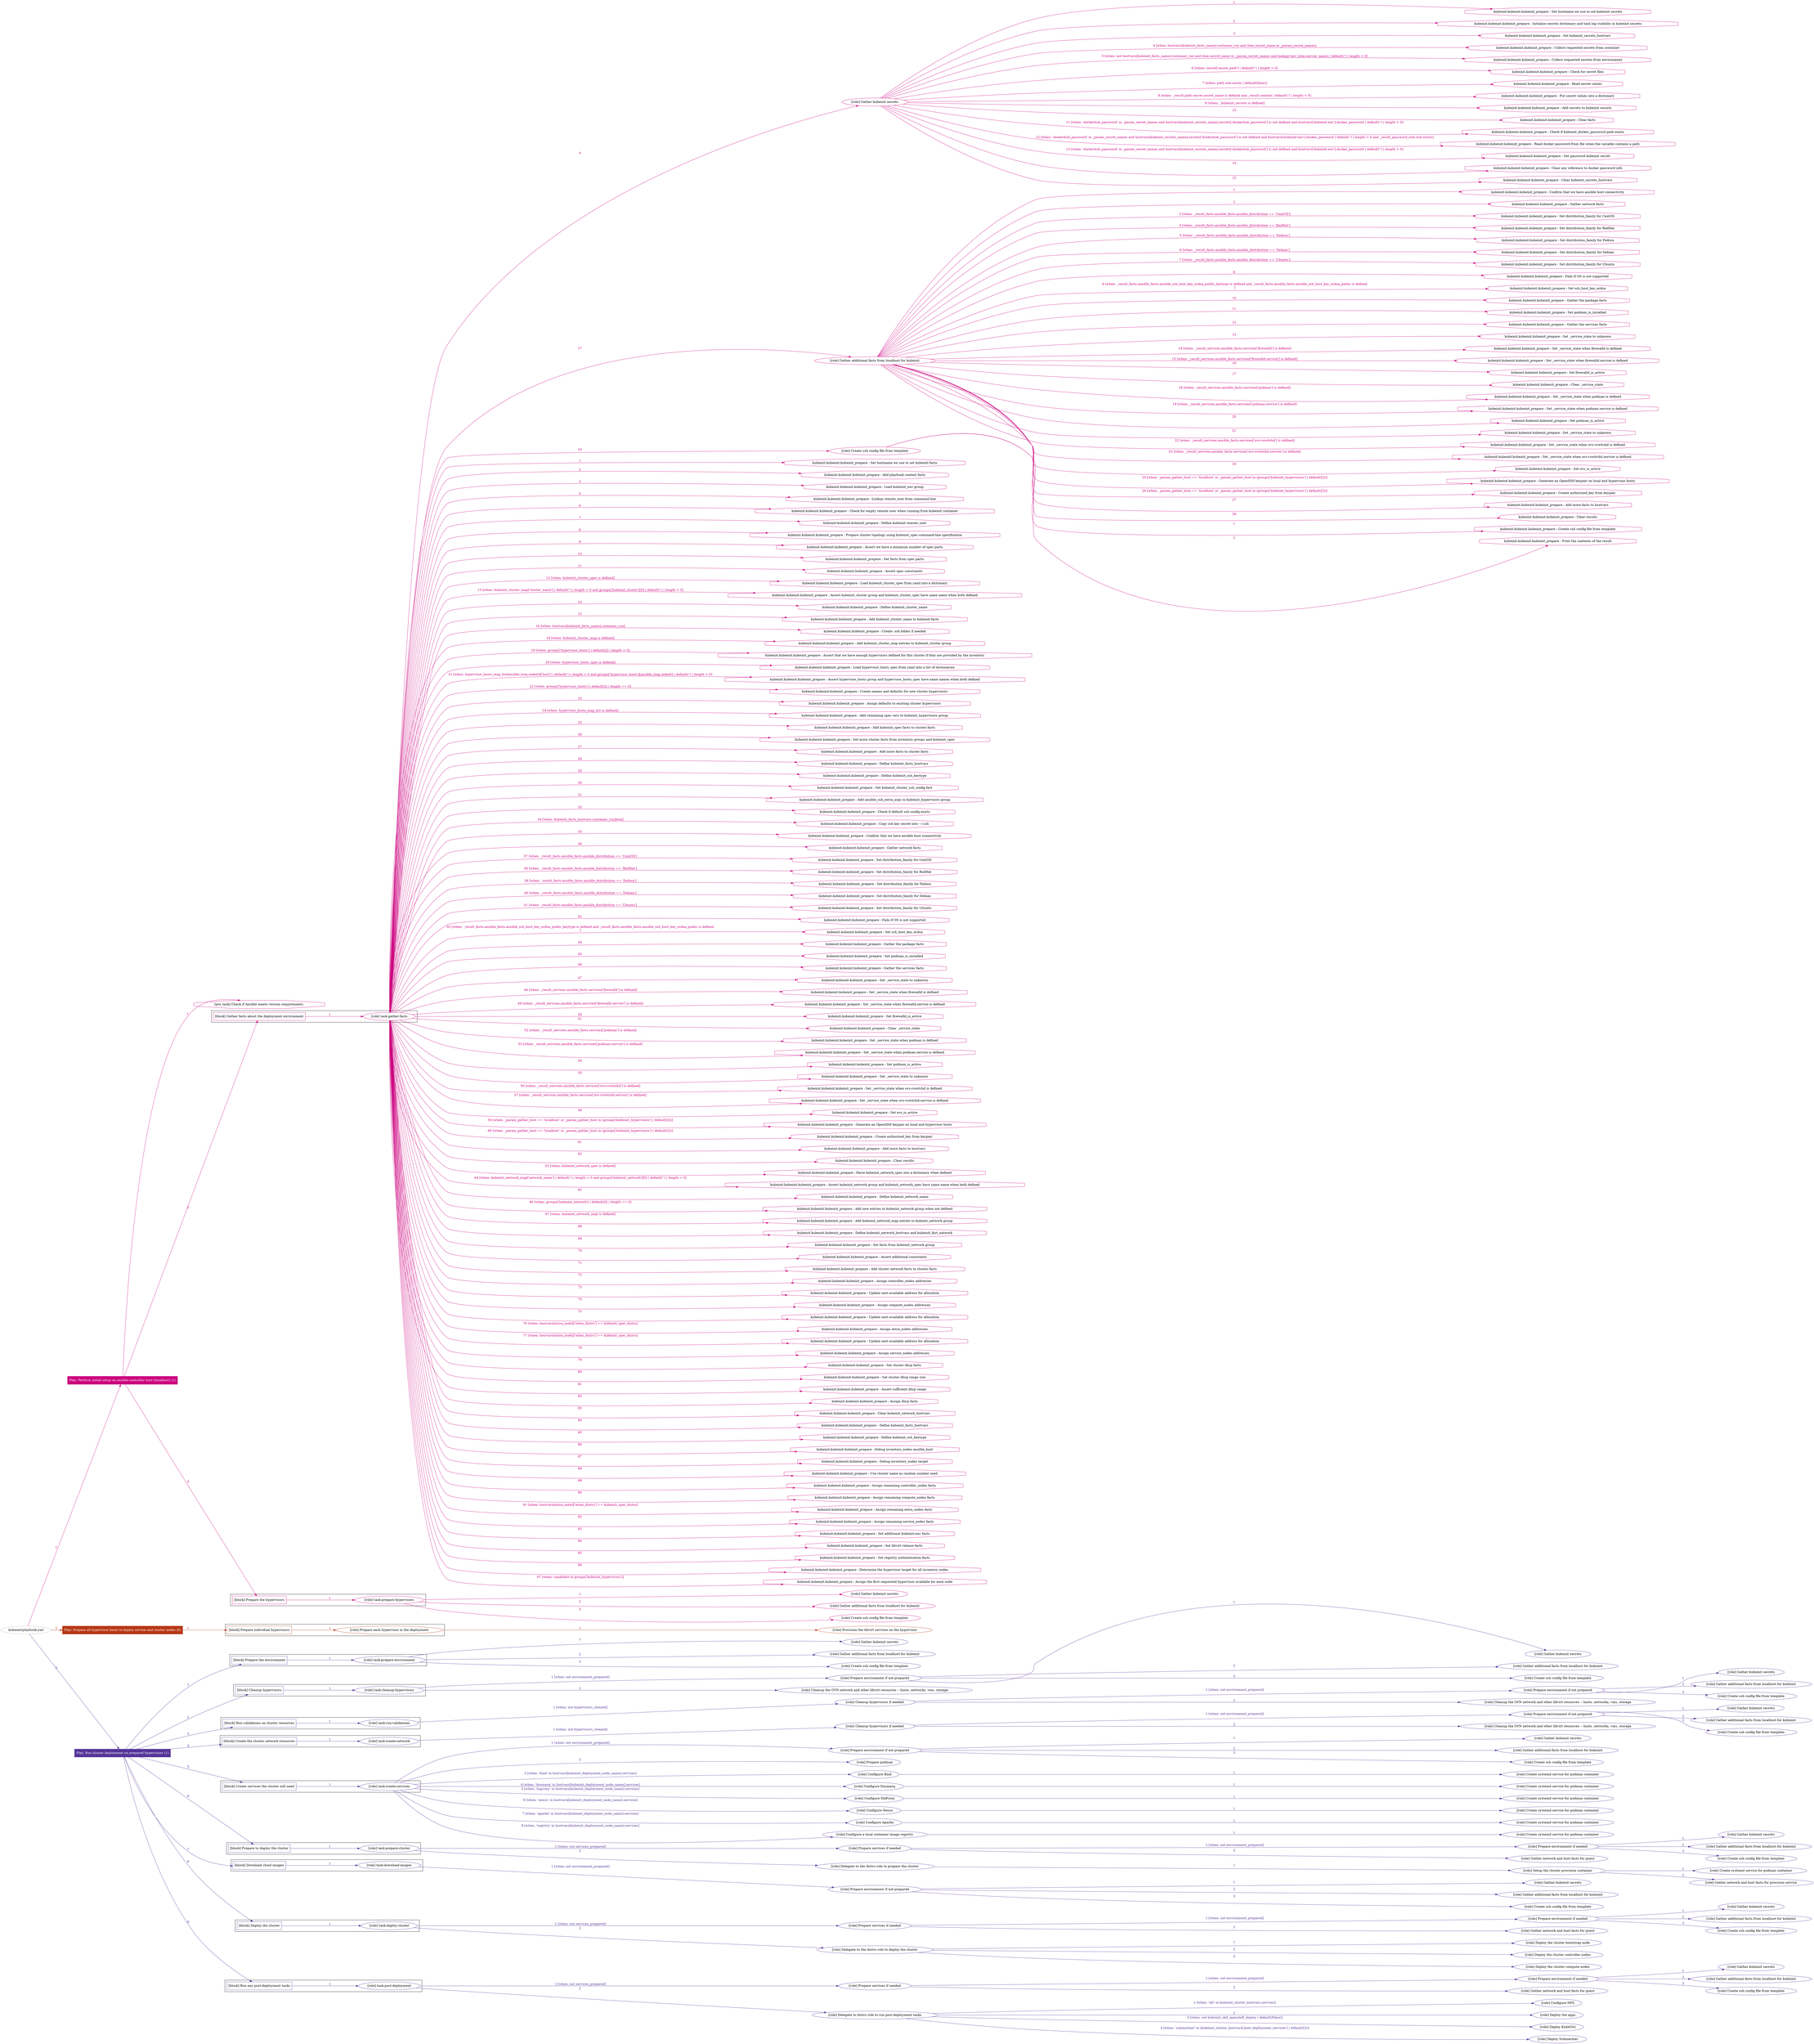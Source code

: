digraph {
	graph [concentrate=true ordering=in rankdir=LR ratio=fill]
	edge [esep=5 sep=10]
	"kubeinit/playbook.yml" [id=root_node style=dotted]
	play_26bb4961 [label="Play: Perform initial setup on ansible-controller host (localhost) (1)" color="#cb017e" fontcolor="#ffffff" id=play_26bb4961 shape=box style=filled tooltip=localhost]
	"kubeinit/playbook.yml" -> play_26bb4961 [label="1 " color="#cb017e" fontcolor="#cb017e" id=edge_b76d3106 labeltooltip="1 " tooltip="1 "]
	subgraph "Gather kubeinit secrets" {
		role_77cf1759 [label="[role] Gather kubeinit secrets" color="#cb017e" id=role_77cf1759 tooltip="Gather kubeinit secrets"]
		task_70a88b03 [label="kubeinit.kubeinit.kubeinit_prepare : Set hostname we use to set kubeinit secrets" color="#cb017e" id=task_70a88b03 shape=octagon tooltip="kubeinit.kubeinit.kubeinit_prepare : Set hostname we use to set kubeinit secrets"]
		role_77cf1759 -> task_70a88b03 [label="1 " color="#cb017e" fontcolor="#cb017e" id=edge_c14f3f7b labeltooltip="1 " tooltip="1 "]
		task_1f88ba74 [label="kubeinit.kubeinit.kubeinit_prepare : Initialize secrets dictionary and task log visibility in kubeinit secrets" color="#cb017e" id=task_1f88ba74 shape=octagon tooltip="kubeinit.kubeinit.kubeinit_prepare : Initialize secrets dictionary and task log visibility in kubeinit secrets"]
		role_77cf1759 -> task_1f88ba74 [label="2 " color="#cb017e" fontcolor="#cb017e" id=edge_9358003d labeltooltip="2 " tooltip="2 "]
		task_9ee6b162 [label="kubeinit.kubeinit.kubeinit_prepare : Set kubeinit_secrets_hostvars" color="#cb017e" id=task_9ee6b162 shape=octagon tooltip="kubeinit.kubeinit.kubeinit_prepare : Set kubeinit_secrets_hostvars"]
		role_77cf1759 -> task_9ee6b162 [label="3 " color="#cb017e" fontcolor="#cb017e" id=edge_542fad15 labeltooltip="3 " tooltip="3 "]
		task_d462c479 [label="kubeinit.kubeinit.kubeinit_prepare : Collect requested secrets from container" color="#cb017e" id=task_d462c479 shape=octagon tooltip="kubeinit.kubeinit.kubeinit_prepare : Collect requested secrets from container"]
		role_77cf1759 -> task_d462c479 [label="4 [when: hostvars[kubeinit_facts_name].container_run and item.secret_name in _param_secret_names]" color="#cb017e" fontcolor="#cb017e" id=edge_f35e582a labeltooltip="4 [when: hostvars[kubeinit_facts_name].container_run and item.secret_name in _param_secret_names]" tooltip="4 [when: hostvars[kubeinit_facts_name].container_run and item.secret_name in _param_secret_names]"]
		task_76e8c51b [label="kubeinit.kubeinit.kubeinit_prepare : Collect requested secrets from environment" color="#cb017e" id=task_76e8c51b shape=octagon tooltip="kubeinit.kubeinit.kubeinit_prepare : Collect requested secrets from environment"]
		role_77cf1759 -> task_76e8c51b [label="5 [when: not hostvars[kubeinit_facts_name].container_run and item.secret_name in _param_secret_names and lookup('env',item.envvar_name) | default('') | length > 0]" color="#cb017e" fontcolor="#cb017e" id=edge_399296dc labeltooltip="5 [when: not hostvars[kubeinit_facts_name].container_run and item.secret_name in _param_secret_names and lookup('env',item.envvar_name) | default('') | length > 0]" tooltip="5 [when: not hostvars[kubeinit_facts_name].container_run and item.secret_name in _param_secret_names and lookup('env',item.envvar_name) | default('') | length > 0]"]
		task_56b8cc9d [label="kubeinit.kubeinit.kubeinit_prepare : Check for secret files" color="#cb017e" id=task_56b8cc9d shape=octagon tooltip="kubeinit.kubeinit.kubeinit_prepare : Check for secret files"]
		role_77cf1759 -> task_56b8cc9d [label="6 [when: secret['secret_path'] | default('') | length > 0]" color="#cb017e" fontcolor="#cb017e" id=edge_7db02f63 labeltooltip="6 [when: secret['secret_path'] | default('') | length > 0]" tooltip="6 [when: secret['secret_path'] | default('') | length > 0]"]
		task_6e281189 [label="kubeinit.kubeinit.kubeinit_prepare : Read secret values" color="#cb017e" id=task_6e281189 shape=octagon tooltip="kubeinit.kubeinit.kubeinit_prepare : Read secret values"]
		role_77cf1759 -> task_6e281189 [label="7 [when: path.stat.exists | default(false)]" color="#cb017e" fontcolor="#cb017e" id=edge_edfcc3c7 labeltooltip="7 [when: path.stat.exists | default(false)]" tooltip="7 [when: path.stat.exists | default(false)]"]
		task_7bff9b0b [label="kubeinit.kubeinit.kubeinit_prepare : Put secret values into a dictionary" color="#cb017e" id=task_7bff9b0b shape=octagon tooltip="kubeinit.kubeinit.kubeinit_prepare : Put secret values into a dictionary"]
		role_77cf1759 -> task_7bff9b0b [label="8 [when: _result.path.secret.secret_name is defined and _result.content | default('') | length > 0]" color="#cb017e" fontcolor="#cb017e" id=edge_3e2673bb labeltooltip="8 [when: _result.path.secret.secret_name is defined and _result.content | default('') | length > 0]" tooltip="8 [when: _result.path.secret.secret_name is defined and _result.content | default('') | length > 0]"]
		task_b7a4e697 [label="kubeinit.kubeinit.kubeinit_prepare : Add secrets to kubeinit secrets" color="#cb017e" id=task_b7a4e697 shape=octagon tooltip="kubeinit.kubeinit.kubeinit_prepare : Add secrets to kubeinit secrets"]
		role_77cf1759 -> task_b7a4e697 [label="9 [when: _kubeinit_secrets is defined]" color="#cb017e" fontcolor="#cb017e" id=edge_4d1857f4 labeltooltip="9 [when: _kubeinit_secrets is defined]" tooltip="9 [when: _kubeinit_secrets is defined]"]
		task_ecee15e9 [label="kubeinit.kubeinit.kubeinit_prepare : Clear facts" color="#cb017e" id=task_ecee15e9 shape=octagon tooltip="kubeinit.kubeinit.kubeinit_prepare : Clear facts"]
		role_77cf1759 -> task_ecee15e9 [label="10 " color="#cb017e" fontcolor="#cb017e" id=edge_4165ffeb labeltooltip="10 " tooltip="10 "]
		task_5a52e66f [label="kubeinit.kubeinit.kubeinit_prepare : Check if kubeinit_docker_password path exists" color="#cb017e" id=task_5a52e66f shape=octagon tooltip="kubeinit.kubeinit.kubeinit_prepare : Check if kubeinit_docker_password path exists"]
		role_77cf1759 -> task_5a52e66f [label="11 [when: 'dockerhub_password' in _param_secret_names and hostvars[kubeinit_secrets_name].secrets['dockerhub_password'] is not defined and hostvars['kubeinit-env'].docker_password | default('') | length > 0]" color="#cb017e" fontcolor="#cb017e" id=edge_0fd27a11 labeltooltip="11 [when: 'dockerhub_password' in _param_secret_names and hostvars[kubeinit_secrets_name].secrets['dockerhub_password'] is not defined and hostvars['kubeinit-env'].docker_password | default('') | length > 0]" tooltip="11 [when: 'dockerhub_password' in _param_secret_names and hostvars[kubeinit_secrets_name].secrets['dockerhub_password'] is not defined and hostvars['kubeinit-env'].docker_password | default('') | length > 0]"]
		task_b806a6a1 [label="kubeinit.kubeinit.kubeinit_prepare : Read docker password from file when the variable contains a path" color="#cb017e" id=task_b806a6a1 shape=octagon tooltip="kubeinit.kubeinit.kubeinit_prepare : Read docker password from file when the variable contains a path"]
		role_77cf1759 -> task_b806a6a1 [label="12 [when: 'dockerhub_password' in _param_secret_names and hostvars[kubeinit_secrets_name].secrets['dockerhub_password'] is not defined and hostvars['kubeinit-env'].docker_password | default('') | length > 0 and _result_password_stat.stat.exists]" color="#cb017e" fontcolor="#cb017e" id=edge_3964abb5 labeltooltip="12 [when: 'dockerhub_password' in _param_secret_names and hostvars[kubeinit_secrets_name].secrets['dockerhub_password'] is not defined and hostvars['kubeinit-env'].docker_password | default('') | length > 0 and _result_password_stat.stat.exists]" tooltip="12 [when: 'dockerhub_password' in _param_secret_names and hostvars[kubeinit_secrets_name].secrets['dockerhub_password'] is not defined and hostvars['kubeinit-env'].docker_password | default('') | length > 0 and _result_password_stat.stat.exists]"]
		task_6adfc76a [label="kubeinit.kubeinit.kubeinit_prepare : Set password kubeinit secret" color="#cb017e" id=task_6adfc76a shape=octagon tooltip="kubeinit.kubeinit.kubeinit_prepare : Set password kubeinit secret"]
		role_77cf1759 -> task_6adfc76a [label="13 [when: 'dockerhub_password' in _param_secret_names and hostvars[kubeinit_secrets_name].secrets['dockerhub_password'] is not defined and hostvars['kubeinit-env'].docker_password | default('') | length > 0]" color="#cb017e" fontcolor="#cb017e" id=edge_9204e089 labeltooltip="13 [when: 'dockerhub_password' in _param_secret_names and hostvars[kubeinit_secrets_name].secrets['dockerhub_password'] is not defined and hostvars['kubeinit-env'].docker_password | default('') | length > 0]" tooltip="13 [when: 'dockerhub_password' in _param_secret_names and hostvars[kubeinit_secrets_name].secrets['dockerhub_password'] is not defined and hostvars['kubeinit-env'].docker_password | default('') | length > 0]"]
		task_f6eb1676 [label="kubeinit.kubeinit.kubeinit_prepare : Clear any reference to docker password info" color="#cb017e" id=task_f6eb1676 shape=octagon tooltip="kubeinit.kubeinit.kubeinit_prepare : Clear any reference to docker password info"]
		role_77cf1759 -> task_f6eb1676 [label="14 " color="#cb017e" fontcolor="#cb017e" id=edge_d985d278 labeltooltip="14 " tooltip="14 "]
		task_10b07c03 [label="kubeinit.kubeinit.kubeinit_prepare : Clear kubeinit_secrets_hostvars" color="#cb017e" id=task_10b07c03 shape=octagon tooltip="kubeinit.kubeinit.kubeinit_prepare : Clear kubeinit_secrets_hostvars"]
		role_77cf1759 -> task_10b07c03 [label="15 " color="#cb017e" fontcolor="#cb017e" id=edge_69a26325 labeltooltip="15 " tooltip="15 "]
	}
	subgraph "Gather additional facts from localhost for kubeinit" {
		role_9eeedbb1 [label="[role] Gather additional facts from localhost for kubeinit" color="#cb017e" id=role_9eeedbb1 tooltip="Gather additional facts from localhost for kubeinit"]
		task_bfdb232d [label="kubeinit.kubeinit.kubeinit_prepare : Confirm that we have ansible host connectivity" color="#cb017e" id=task_bfdb232d shape=octagon tooltip="kubeinit.kubeinit.kubeinit_prepare : Confirm that we have ansible host connectivity"]
		role_9eeedbb1 -> task_bfdb232d [label="1 " color="#cb017e" fontcolor="#cb017e" id=edge_a60ae447 labeltooltip="1 " tooltip="1 "]
		task_e5d844ad [label="kubeinit.kubeinit.kubeinit_prepare : Gather network facts" color="#cb017e" id=task_e5d844ad shape=octagon tooltip="kubeinit.kubeinit.kubeinit_prepare : Gather network facts"]
		role_9eeedbb1 -> task_e5d844ad [label="2 " color="#cb017e" fontcolor="#cb017e" id=edge_53d5208b labeltooltip="2 " tooltip="2 "]
		task_7a52059c [label="kubeinit.kubeinit.kubeinit_prepare : Set distribution_family for CentOS" color="#cb017e" id=task_7a52059c shape=octagon tooltip="kubeinit.kubeinit.kubeinit_prepare : Set distribution_family for CentOS"]
		role_9eeedbb1 -> task_7a52059c [label="3 [when: _result_facts.ansible_facts.ansible_distribution == 'CentOS']" color="#cb017e" fontcolor="#cb017e" id=edge_9b531607 labeltooltip="3 [when: _result_facts.ansible_facts.ansible_distribution == 'CentOS']" tooltip="3 [when: _result_facts.ansible_facts.ansible_distribution == 'CentOS']"]
		task_d863a516 [label="kubeinit.kubeinit.kubeinit_prepare : Set distribution_family for RedHat" color="#cb017e" id=task_d863a516 shape=octagon tooltip="kubeinit.kubeinit.kubeinit_prepare : Set distribution_family for RedHat"]
		role_9eeedbb1 -> task_d863a516 [label="4 [when: _result_facts.ansible_facts.ansible_distribution == 'RedHat']" color="#cb017e" fontcolor="#cb017e" id=edge_a0e27b6b labeltooltip="4 [when: _result_facts.ansible_facts.ansible_distribution == 'RedHat']" tooltip="4 [when: _result_facts.ansible_facts.ansible_distribution == 'RedHat']"]
		task_2c0a90c3 [label="kubeinit.kubeinit.kubeinit_prepare : Set distribution_family for Fedora" color="#cb017e" id=task_2c0a90c3 shape=octagon tooltip="kubeinit.kubeinit.kubeinit_prepare : Set distribution_family for Fedora"]
		role_9eeedbb1 -> task_2c0a90c3 [label="5 [when: _result_facts.ansible_facts.ansible_distribution == 'Fedora']" color="#cb017e" fontcolor="#cb017e" id=edge_c3ecaba9 labeltooltip="5 [when: _result_facts.ansible_facts.ansible_distribution == 'Fedora']" tooltip="5 [when: _result_facts.ansible_facts.ansible_distribution == 'Fedora']"]
		task_caa3e8a6 [label="kubeinit.kubeinit.kubeinit_prepare : Set distribution_family for Debian" color="#cb017e" id=task_caa3e8a6 shape=octagon tooltip="kubeinit.kubeinit.kubeinit_prepare : Set distribution_family for Debian"]
		role_9eeedbb1 -> task_caa3e8a6 [label="6 [when: _result_facts.ansible_facts.ansible_distribution == 'Debian']" color="#cb017e" fontcolor="#cb017e" id=edge_e4a5df99 labeltooltip="6 [when: _result_facts.ansible_facts.ansible_distribution == 'Debian']" tooltip="6 [when: _result_facts.ansible_facts.ansible_distribution == 'Debian']"]
		task_cf7480a5 [label="kubeinit.kubeinit.kubeinit_prepare : Set distribution_family for Ubuntu" color="#cb017e" id=task_cf7480a5 shape=octagon tooltip="kubeinit.kubeinit.kubeinit_prepare : Set distribution_family for Ubuntu"]
		role_9eeedbb1 -> task_cf7480a5 [label="7 [when: _result_facts.ansible_facts.ansible_distribution == 'Ubuntu']" color="#cb017e" fontcolor="#cb017e" id=edge_63f15d13 labeltooltip="7 [when: _result_facts.ansible_facts.ansible_distribution == 'Ubuntu']" tooltip="7 [when: _result_facts.ansible_facts.ansible_distribution == 'Ubuntu']"]
		task_dc7f0d2e [label="kubeinit.kubeinit.kubeinit_prepare : Fails if OS is not supported" color="#cb017e" id=task_dc7f0d2e shape=octagon tooltip="kubeinit.kubeinit.kubeinit_prepare : Fails if OS is not supported"]
		role_9eeedbb1 -> task_dc7f0d2e [label="8 " color="#cb017e" fontcolor="#cb017e" id=edge_32b0cfbe labeltooltip="8 " tooltip="8 "]
		task_ced3ac83 [label="kubeinit.kubeinit.kubeinit_prepare : Set ssh_host_key_ecdsa" color="#cb017e" id=task_ced3ac83 shape=octagon tooltip="kubeinit.kubeinit.kubeinit_prepare : Set ssh_host_key_ecdsa"]
		role_9eeedbb1 -> task_ced3ac83 [label="9 [when: _result_facts.ansible_facts.ansible_ssh_host_key_ecdsa_public_keytype is defined and _result_facts.ansible_facts.ansible_ssh_host_key_ecdsa_public is defined
]" color="#cb017e" fontcolor="#cb017e" id=edge_492030da labeltooltip="9 [when: _result_facts.ansible_facts.ansible_ssh_host_key_ecdsa_public_keytype is defined and _result_facts.ansible_facts.ansible_ssh_host_key_ecdsa_public is defined
]" tooltip="9 [when: _result_facts.ansible_facts.ansible_ssh_host_key_ecdsa_public_keytype is defined and _result_facts.ansible_facts.ansible_ssh_host_key_ecdsa_public is defined
]"]
		task_61569122 [label="kubeinit.kubeinit.kubeinit_prepare : Gather the package facts" color="#cb017e" id=task_61569122 shape=octagon tooltip="kubeinit.kubeinit.kubeinit_prepare : Gather the package facts"]
		role_9eeedbb1 -> task_61569122 [label="10 " color="#cb017e" fontcolor="#cb017e" id=edge_d9c5f3e2 labeltooltip="10 " tooltip="10 "]
		task_d2890b2d [label="kubeinit.kubeinit.kubeinit_prepare : Set podman_is_installed" color="#cb017e" id=task_d2890b2d shape=octagon tooltip="kubeinit.kubeinit.kubeinit_prepare : Set podman_is_installed"]
		role_9eeedbb1 -> task_d2890b2d [label="11 " color="#cb017e" fontcolor="#cb017e" id=edge_e7110d7f labeltooltip="11 " tooltip="11 "]
		task_6f96306a [label="kubeinit.kubeinit.kubeinit_prepare : Gather the services facts" color="#cb017e" id=task_6f96306a shape=octagon tooltip="kubeinit.kubeinit.kubeinit_prepare : Gather the services facts"]
		role_9eeedbb1 -> task_6f96306a [label="12 " color="#cb017e" fontcolor="#cb017e" id=edge_bca7067b labeltooltip="12 " tooltip="12 "]
		task_cfa4c0d7 [label="kubeinit.kubeinit.kubeinit_prepare : Set _service_state to unknown" color="#cb017e" id=task_cfa4c0d7 shape=octagon tooltip="kubeinit.kubeinit.kubeinit_prepare : Set _service_state to unknown"]
		role_9eeedbb1 -> task_cfa4c0d7 [label="13 " color="#cb017e" fontcolor="#cb017e" id=edge_00dad185 labeltooltip="13 " tooltip="13 "]
		task_a684971f [label="kubeinit.kubeinit.kubeinit_prepare : Set _service_state when firewalld is defined" color="#cb017e" id=task_a684971f shape=octagon tooltip="kubeinit.kubeinit.kubeinit_prepare : Set _service_state when firewalld is defined"]
		role_9eeedbb1 -> task_a684971f [label="14 [when: _result_services.ansible_facts.services['firewalld'] is defined]" color="#cb017e" fontcolor="#cb017e" id=edge_52f6678a labeltooltip="14 [when: _result_services.ansible_facts.services['firewalld'] is defined]" tooltip="14 [when: _result_services.ansible_facts.services['firewalld'] is defined]"]
		task_3a0b4fb8 [label="kubeinit.kubeinit.kubeinit_prepare : Set _service_state when firewalld.service is defined" color="#cb017e" id=task_3a0b4fb8 shape=octagon tooltip="kubeinit.kubeinit.kubeinit_prepare : Set _service_state when firewalld.service is defined"]
		role_9eeedbb1 -> task_3a0b4fb8 [label="15 [when: _result_services.ansible_facts.services['firewalld.service'] is defined]" color="#cb017e" fontcolor="#cb017e" id=edge_6252f045 labeltooltip="15 [when: _result_services.ansible_facts.services['firewalld.service'] is defined]" tooltip="15 [when: _result_services.ansible_facts.services['firewalld.service'] is defined]"]
		task_e65b4fa3 [label="kubeinit.kubeinit.kubeinit_prepare : Set firewalld_is_active" color="#cb017e" id=task_e65b4fa3 shape=octagon tooltip="kubeinit.kubeinit.kubeinit_prepare : Set firewalld_is_active"]
		role_9eeedbb1 -> task_e65b4fa3 [label="16 " color="#cb017e" fontcolor="#cb017e" id=edge_4fa3eb1a labeltooltip="16 " tooltip="16 "]
		task_1444ecce [label="kubeinit.kubeinit.kubeinit_prepare : Clear _service_state" color="#cb017e" id=task_1444ecce shape=octagon tooltip="kubeinit.kubeinit.kubeinit_prepare : Clear _service_state"]
		role_9eeedbb1 -> task_1444ecce [label="17 " color="#cb017e" fontcolor="#cb017e" id=edge_a33de436 labeltooltip="17 " tooltip="17 "]
		task_eea1e5e3 [label="kubeinit.kubeinit.kubeinit_prepare : Set _service_state when podman is defined" color="#cb017e" id=task_eea1e5e3 shape=octagon tooltip="kubeinit.kubeinit.kubeinit_prepare : Set _service_state when podman is defined"]
		role_9eeedbb1 -> task_eea1e5e3 [label="18 [when: _result_services.ansible_facts.services['podman'] is defined]" color="#cb017e" fontcolor="#cb017e" id=edge_da54afcd labeltooltip="18 [when: _result_services.ansible_facts.services['podman'] is defined]" tooltip="18 [when: _result_services.ansible_facts.services['podman'] is defined]"]
		task_b738de48 [label="kubeinit.kubeinit.kubeinit_prepare : Set _service_state when podman.service is defined" color="#cb017e" id=task_b738de48 shape=octagon tooltip="kubeinit.kubeinit.kubeinit_prepare : Set _service_state when podman.service is defined"]
		role_9eeedbb1 -> task_b738de48 [label="19 [when: _result_services.ansible_facts.services['podman.service'] is defined]" color="#cb017e" fontcolor="#cb017e" id=edge_0a3e9176 labeltooltip="19 [when: _result_services.ansible_facts.services['podman.service'] is defined]" tooltip="19 [when: _result_services.ansible_facts.services['podman.service'] is defined]"]
		task_ebd34e06 [label="kubeinit.kubeinit.kubeinit_prepare : Set podman_is_active" color="#cb017e" id=task_ebd34e06 shape=octagon tooltip="kubeinit.kubeinit.kubeinit_prepare : Set podman_is_active"]
		role_9eeedbb1 -> task_ebd34e06 [label="20 " color="#cb017e" fontcolor="#cb017e" id=edge_62ee30cc labeltooltip="20 " tooltip="20 "]
		task_2d43a2dd [label="kubeinit.kubeinit.kubeinit_prepare : Set _service_state to unknown" color="#cb017e" id=task_2d43a2dd shape=octagon tooltip="kubeinit.kubeinit.kubeinit_prepare : Set _service_state to unknown"]
		role_9eeedbb1 -> task_2d43a2dd [label="21 " color="#cb017e" fontcolor="#cb017e" id=edge_0e8a193c labeltooltip="21 " tooltip="21 "]
		task_f92dcb74 [label="kubeinit.kubeinit.kubeinit_prepare : Set _service_state when ovs-vswitchd is defined" color="#cb017e" id=task_f92dcb74 shape=octagon tooltip="kubeinit.kubeinit.kubeinit_prepare : Set _service_state when ovs-vswitchd is defined"]
		role_9eeedbb1 -> task_f92dcb74 [label="22 [when: _result_services.ansible_facts.services['ovs-vswitchd'] is defined]" color="#cb017e" fontcolor="#cb017e" id=edge_9758c2c2 labeltooltip="22 [when: _result_services.ansible_facts.services['ovs-vswitchd'] is defined]" tooltip="22 [when: _result_services.ansible_facts.services['ovs-vswitchd'] is defined]"]
		task_92df9777 [label="kubeinit.kubeinit.kubeinit_prepare : Set _service_state when ovs-vswitchd.service is defined" color="#cb017e" id=task_92df9777 shape=octagon tooltip="kubeinit.kubeinit.kubeinit_prepare : Set _service_state when ovs-vswitchd.service is defined"]
		role_9eeedbb1 -> task_92df9777 [label="23 [when: _result_services.ansible_facts.services['ovs-vswitchd.service'] is defined]" color="#cb017e" fontcolor="#cb017e" id=edge_f4b46c39 labeltooltip="23 [when: _result_services.ansible_facts.services['ovs-vswitchd.service'] is defined]" tooltip="23 [when: _result_services.ansible_facts.services['ovs-vswitchd.service'] is defined]"]
		task_c421fd99 [label="kubeinit.kubeinit.kubeinit_prepare : Set ovs_is_active" color="#cb017e" id=task_c421fd99 shape=octagon tooltip="kubeinit.kubeinit.kubeinit_prepare : Set ovs_is_active"]
		role_9eeedbb1 -> task_c421fd99 [label="24 " color="#cb017e" fontcolor="#cb017e" id=edge_747ed072 labeltooltip="24 " tooltip="24 "]
		task_a97ffb62 [label="kubeinit.kubeinit.kubeinit_prepare : Generate an OpenSSH keypair on local and hypervisor hosts" color="#cb017e" id=task_a97ffb62 shape=octagon tooltip="kubeinit.kubeinit.kubeinit_prepare : Generate an OpenSSH keypair on local and hypervisor hosts"]
		role_9eeedbb1 -> task_a97ffb62 [label="25 [when: _param_gather_host == 'localhost' or _param_gather_host in (groups['kubeinit_hypervisors'] | default([]))]" color="#cb017e" fontcolor="#cb017e" id=edge_8ca8aa20 labeltooltip="25 [when: _param_gather_host == 'localhost' or _param_gather_host in (groups['kubeinit_hypervisors'] | default([]))]" tooltip="25 [when: _param_gather_host == 'localhost' or _param_gather_host in (groups['kubeinit_hypervisors'] | default([]))]"]
		task_80aede2f [label="kubeinit.kubeinit.kubeinit_prepare : Create authorized_key from keypair" color="#cb017e" id=task_80aede2f shape=octagon tooltip="kubeinit.kubeinit.kubeinit_prepare : Create authorized_key from keypair"]
		role_9eeedbb1 -> task_80aede2f [label="26 [when: _param_gather_host == 'localhost' or _param_gather_host in (groups['kubeinit_hypervisors'] | default([]))]" color="#cb017e" fontcolor="#cb017e" id=edge_b5976ed5 labeltooltip="26 [when: _param_gather_host == 'localhost' or _param_gather_host in (groups['kubeinit_hypervisors'] | default([]))]" tooltip="26 [when: _param_gather_host == 'localhost' or _param_gather_host in (groups['kubeinit_hypervisors'] | default([]))]"]
		task_7260e1db [label="kubeinit.kubeinit.kubeinit_prepare : Add more facts to hostvars" color="#cb017e" id=task_7260e1db shape=octagon tooltip="kubeinit.kubeinit.kubeinit_prepare : Add more facts to hostvars"]
		role_9eeedbb1 -> task_7260e1db [label="27 " color="#cb017e" fontcolor="#cb017e" id=edge_62a595d8 labeltooltip="27 " tooltip="27 "]
		task_a8774174 [label="kubeinit.kubeinit.kubeinit_prepare : Clear results" color="#cb017e" id=task_a8774174 shape=octagon tooltip="kubeinit.kubeinit.kubeinit_prepare : Clear results"]
		role_9eeedbb1 -> task_a8774174 [label="28 " color="#cb017e" fontcolor="#cb017e" id=edge_f5ed1777 labeltooltip="28 " tooltip="28 "]
	}
	subgraph "Create ssh config file from template" {
		role_040389e3 [label="[role] Create ssh config file from template" color="#cb017e" id=role_040389e3 tooltip="Create ssh config file from template"]
		task_84f041a9 [label="kubeinit.kubeinit.kubeinit_prepare : Create ssh config file from template" color="#cb017e" id=task_84f041a9 shape=octagon tooltip="kubeinit.kubeinit.kubeinit_prepare : Create ssh config file from template"]
		role_040389e3 -> task_84f041a9 [label="1 " color="#cb017e" fontcolor="#cb017e" id=edge_8fa47d02 labeltooltip="1 " tooltip="1 "]
		task_71a88826 [label="kubeinit.kubeinit.kubeinit_prepare : Print the contents of the result" color="#cb017e" id=task_71a88826 shape=octagon tooltip="kubeinit.kubeinit.kubeinit_prepare : Print the contents of the result"]
		role_040389e3 -> task_71a88826 [label="2 " color="#cb017e" fontcolor="#cb017e" id=edge_edee1bc5 labeltooltip="2 " tooltip="2 "]
	}
	subgraph "task-gather-facts" {
		role_2d18ebd1 [label="[role] task-gather-facts" color="#cb017e" id=role_2d18ebd1 tooltip="task-gather-facts"]
		task_682fd4e1 [label="kubeinit.kubeinit.kubeinit_prepare : Set hostname we use to set kubeinit facts" color="#cb017e" id=task_682fd4e1 shape=octagon tooltip="kubeinit.kubeinit.kubeinit_prepare : Set hostname we use to set kubeinit facts"]
		role_2d18ebd1 -> task_682fd4e1 [label="1 " color="#cb017e" fontcolor="#cb017e" id=edge_32f8f82e labeltooltip="1 " tooltip="1 "]
		task_97105abb [label="kubeinit.kubeinit.kubeinit_prepare : Add playbook context facts" color="#cb017e" id=task_97105abb shape=octagon tooltip="kubeinit.kubeinit.kubeinit_prepare : Add playbook context facts"]
		role_2d18ebd1 -> task_97105abb [label="2 " color="#cb017e" fontcolor="#cb017e" id=edge_b3669441 labeltooltip="2 " tooltip="2 "]
		task_39a4edf9 [label="kubeinit.kubeinit.kubeinit_prepare : Load kubeinit_env group" color="#cb017e" id=task_39a4edf9 shape=octagon tooltip="kubeinit.kubeinit.kubeinit_prepare : Load kubeinit_env group"]
		role_2d18ebd1 -> task_39a4edf9 [label="3 " color="#cb017e" fontcolor="#cb017e" id=edge_0abe1908 labeltooltip="3 " tooltip="3 "]
		role_2d18ebd1 -> role_77cf1759 [label="4 " color="#cb017e" fontcolor="#cb017e" id=edge_cf19e873 labeltooltip="4 " tooltip="4 "]
		task_5ac62f67 [label="kubeinit.kubeinit.kubeinit_prepare : Lookup remote_user from command-line" color="#cb017e" id=task_5ac62f67 shape=octagon tooltip="kubeinit.kubeinit.kubeinit_prepare : Lookup remote_user from command-line"]
		role_2d18ebd1 -> task_5ac62f67 [label="5 " color="#cb017e" fontcolor="#cb017e" id=edge_804f73f9 labeltooltip="5 " tooltip="5 "]
		task_69a55b38 [label="kubeinit.kubeinit.kubeinit_prepare : Check for empty remote user when running from kubeinit container" color="#cb017e" id=task_69a55b38 shape=octagon tooltip="kubeinit.kubeinit.kubeinit_prepare : Check for empty remote user when running from kubeinit container"]
		role_2d18ebd1 -> task_69a55b38 [label="6 " color="#cb017e" fontcolor="#cb017e" id=edge_917e4eb4 labeltooltip="6 " tooltip="6 "]
		task_b05a36f1 [label="kubeinit.kubeinit.kubeinit_prepare : Define kubeinit remote_user" color="#cb017e" id=task_b05a36f1 shape=octagon tooltip="kubeinit.kubeinit.kubeinit_prepare : Define kubeinit remote_user"]
		role_2d18ebd1 -> task_b05a36f1 [label="7 " color="#cb017e" fontcolor="#cb017e" id=edge_4e1794f4 labeltooltip="7 " tooltip="7 "]
		task_53e388bc [label="kubeinit.kubeinit.kubeinit_prepare : Prepare cluster topology using kubeinit_spec command-line specification" color="#cb017e" id=task_53e388bc shape=octagon tooltip="kubeinit.kubeinit.kubeinit_prepare : Prepare cluster topology using kubeinit_spec command-line specification"]
		role_2d18ebd1 -> task_53e388bc [label="8 " color="#cb017e" fontcolor="#cb017e" id=edge_e3da0aae labeltooltip="8 " tooltip="8 "]
		task_c3993eae [label="kubeinit.kubeinit.kubeinit_prepare : Assert we have a minimum number of spec parts" color="#cb017e" id=task_c3993eae shape=octagon tooltip="kubeinit.kubeinit.kubeinit_prepare : Assert we have a minimum number of spec parts"]
		role_2d18ebd1 -> task_c3993eae [label="9 " color="#cb017e" fontcolor="#cb017e" id=edge_2cbeb3dc labeltooltip="9 " tooltip="9 "]
		task_7a55d49d [label="kubeinit.kubeinit.kubeinit_prepare : Set facts from spec parts" color="#cb017e" id=task_7a55d49d shape=octagon tooltip="kubeinit.kubeinit.kubeinit_prepare : Set facts from spec parts"]
		role_2d18ebd1 -> task_7a55d49d [label="10 " color="#cb017e" fontcolor="#cb017e" id=edge_a7d0a1ba labeltooltip="10 " tooltip="10 "]
		task_b319f8d5 [label="kubeinit.kubeinit.kubeinit_prepare : Assert spec constraints" color="#cb017e" id=task_b319f8d5 shape=octagon tooltip="kubeinit.kubeinit.kubeinit_prepare : Assert spec constraints"]
		role_2d18ebd1 -> task_b319f8d5 [label="11 " color="#cb017e" fontcolor="#cb017e" id=edge_d0a5f5c0 labeltooltip="11 " tooltip="11 "]
		task_d96a2ad5 [label="kubeinit.kubeinit.kubeinit_prepare : Load kubeinit_cluster_spec from yaml into a dictionary" color="#cb017e" id=task_d96a2ad5 shape=octagon tooltip="kubeinit.kubeinit.kubeinit_prepare : Load kubeinit_cluster_spec from yaml into a dictionary"]
		role_2d18ebd1 -> task_d96a2ad5 [label="12 [when: kubeinit_cluster_spec is defined]" color="#cb017e" fontcolor="#cb017e" id=edge_5ecac9b4 labeltooltip="12 [when: kubeinit_cluster_spec is defined]" tooltip="12 [when: kubeinit_cluster_spec is defined]"]
		task_0a1ab567 [label="kubeinit.kubeinit.kubeinit_prepare : Assert kubeinit_cluster group and kubeinit_cluster_spec have same name when both defined" color="#cb017e" id=task_0a1ab567 shape=octagon tooltip="kubeinit.kubeinit.kubeinit_prepare : Assert kubeinit_cluster group and kubeinit_cluster_spec have same name when both defined"]
		role_2d18ebd1 -> task_0a1ab567 [label="13 [when: kubeinit_cluster_map['cluster_name'] | default('') | length > 0 and groups['kubeinit_cluster'][0] | default('') | length > 0]" color="#cb017e" fontcolor="#cb017e" id=edge_dd638d65 labeltooltip="13 [when: kubeinit_cluster_map['cluster_name'] | default('') | length > 0 and groups['kubeinit_cluster'][0] | default('') | length > 0]" tooltip="13 [when: kubeinit_cluster_map['cluster_name'] | default('') | length > 0 and groups['kubeinit_cluster'][0] | default('') | length > 0]"]
		task_beb662d1 [label="kubeinit.kubeinit.kubeinit_prepare : Define kubeinit_cluster_name" color="#cb017e" id=task_beb662d1 shape=octagon tooltip="kubeinit.kubeinit.kubeinit_prepare : Define kubeinit_cluster_name"]
		role_2d18ebd1 -> task_beb662d1 [label="14 " color="#cb017e" fontcolor="#cb017e" id=edge_bc83815a labeltooltip="14 " tooltip="14 "]
		task_ceb0b6d9 [label="kubeinit.kubeinit.kubeinit_prepare : Add kubeinit_cluster_name to kubeinit-facts" color="#cb017e" id=task_ceb0b6d9 shape=octagon tooltip="kubeinit.kubeinit.kubeinit_prepare : Add kubeinit_cluster_name to kubeinit-facts"]
		role_2d18ebd1 -> task_ceb0b6d9 [label="15 " color="#cb017e" fontcolor="#cb017e" id=edge_209f5fa3 labeltooltip="15 " tooltip="15 "]
		task_b38b8d60 [label="kubeinit.kubeinit.kubeinit_prepare : Create .ssh folder if needed" color="#cb017e" id=task_b38b8d60 shape=octagon tooltip="kubeinit.kubeinit.kubeinit_prepare : Create .ssh folder if needed"]
		role_2d18ebd1 -> task_b38b8d60 [label="16 [when: hostvars[kubeinit_facts_name].container_run]" color="#cb017e" fontcolor="#cb017e" id=edge_b292fb20 labeltooltip="16 [when: hostvars[kubeinit_facts_name].container_run]" tooltip="16 [when: hostvars[kubeinit_facts_name].container_run]"]
		role_2d18ebd1 -> role_9eeedbb1 [label="17 " color="#cb017e" fontcolor="#cb017e" id=edge_f77505b8 labeltooltip="17 " tooltip="17 "]
		task_93b08ced [label="kubeinit.kubeinit.kubeinit_prepare : Add kubeinit_cluster_map entries to kubeinit_cluster group" color="#cb017e" id=task_93b08ced shape=octagon tooltip="kubeinit.kubeinit.kubeinit_prepare : Add kubeinit_cluster_map entries to kubeinit_cluster group"]
		role_2d18ebd1 -> task_93b08ced [label="18 [when: kubeinit_cluster_map is defined]" color="#cb017e" fontcolor="#cb017e" id=edge_734aaa22 labeltooltip="18 [when: kubeinit_cluster_map is defined]" tooltip="18 [when: kubeinit_cluster_map is defined]"]
		task_489ae1b4 [label="kubeinit.kubeinit.kubeinit_prepare : Assert that we have enough hypervisors defined for this cluster if they are provided by the inventory" color="#cb017e" id=task_489ae1b4 shape=octagon tooltip="kubeinit.kubeinit.kubeinit_prepare : Assert that we have enough hypervisors defined for this cluster if they are provided by the inventory"]
		role_2d18ebd1 -> task_489ae1b4 [label="19 [when: groups['hypervisor_hosts'] | default([]) | length > 0]" color="#cb017e" fontcolor="#cb017e" id=edge_9aeda844 labeltooltip="19 [when: groups['hypervisor_hosts'] | default([]) | length > 0]" tooltip="19 [when: groups['hypervisor_hosts'] | default([]) | length > 0]"]
		task_798e5ea4 [label="kubeinit.kubeinit.kubeinit_prepare : Load hypervisor_hosts_spec from yaml into a list of dictionaries" color="#cb017e" id=task_798e5ea4 shape=octagon tooltip="kubeinit.kubeinit.kubeinit_prepare : Load hypervisor_hosts_spec from yaml into a list of dictionaries"]
		role_2d18ebd1 -> task_798e5ea4 [label="20 [when: hypervisor_hosts_spec is defined]" color="#cb017e" fontcolor="#cb017e" id=edge_20664898 labeltooltip="20 [when: hypervisor_hosts_spec is defined]" tooltip="20 [when: hypervisor_hosts_spec is defined]"]
		task_af61570f [label="kubeinit.kubeinit.kubeinit_prepare : Assert hypervisor_hosts group and hypervisor_hosts_spec have same names when both defined" color="#cb017e" id=task_af61570f shape=octagon tooltip="kubeinit.kubeinit.kubeinit_prepare : Assert hypervisor_hosts group and hypervisor_hosts_spec have same names when both defined"]
		role_2d18ebd1 -> task_af61570f [label="21 [when: hypervisor_hosts_map_list[ansible_loop.index0]['host'] | default('') | length > 0 and groups['hypervisor_hosts'][ansible_loop.index0] | default('') | length > 0]" color="#cb017e" fontcolor="#cb017e" id=edge_75000e3a labeltooltip="21 [when: hypervisor_hosts_map_list[ansible_loop.index0]['host'] | default('') | length > 0 and groups['hypervisor_hosts'][ansible_loop.index0] | default('') | length > 0]" tooltip="21 [when: hypervisor_hosts_map_list[ansible_loop.index0]['host'] | default('') | length > 0 and groups['hypervisor_hosts'][ansible_loop.index0] | default('') | length > 0]"]
		task_4d10de01 [label="kubeinit.kubeinit.kubeinit_prepare : Create names and defaults for new cluster hypervisors" color="#cb017e" id=task_4d10de01 shape=octagon tooltip="kubeinit.kubeinit.kubeinit_prepare : Create names and defaults for new cluster hypervisors"]
		role_2d18ebd1 -> task_4d10de01 [label="22 [when: groups['hypervisor_hosts'] | default([]) | length == 0]" color="#cb017e" fontcolor="#cb017e" id=edge_1e547f70 labeltooltip="22 [when: groups['hypervisor_hosts'] | default([]) | length == 0]" tooltip="22 [when: groups['hypervisor_hosts'] | default([]) | length == 0]"]
		task_417dd99b [label="kubeinit.kubeinit.kubeinit_prepare : Assign defaults to existing cluster hypervisors" color="#cb017e" id=task_417dd99b shape=octagon tooltip="kubeinit.kubeinit.kubeinit_prepare : Assign defaults to existing cluster hypervisors"]
		role_2d18ebd1 -> task_417dd99b [label="23 " color="#cb017e" fontcolor="#cb017e" id=edge_cc083731 labeltooltip="23 " tooltip="23 "]
		task_fc138d74 [label="kubeinit.kubeinit.kubeinit_prepare : Add remaining spec vars to kubeinit_hypervisors group" color="#cb017e" id=task_fc138d74 shape=octagon tooltip="kubeinit.kubeinit.kubeinit_prepare : Add remaining spec vars to kubeinit_hypervisors group"]
		role_2d18ebd1 -> task_fc138d74 [label="24 [when: hypervisor_hosts_map_list is defined]" color="#cb017e" fontcolor="#cb017e" id=edge_e7db5a5a labeltooltip="24 [when: hypervisor_hosts_map_list is defined]" tooltip="24 [when: hypervisor_hosts_map_list is defined]"]
		task_b36984b4 [label="kubeinit.kubeinit.kubeinit_prepare : Add kubeinit_spec facts to cluster facts" color="#cb017e" id=task_b36984b4 shape=octagon tooltip="kubeinit.kubeinit.kubeinit_prepare : Add kubeinit_spec facts to cluster facts"]
		role_2d18ebd1 -> task_b36984b4 [label="25 " color="#cb017e" fontcolor="#cb017e" id=edge_a977bd89 labeltooltip="25 " tooltip="25 "]
		task_fb864d4b [label="kubeinit.kubeinit.kubeinit_prepare : Set more cluster facts from inventory groups and kubeinit_spec" color="#cb017e" id=task_fb864d4b shape=octagon tooltip="kubeinit.kubeinit.kubeinit_prepare : Set more cluster facts from inventory groups and kubeinit_spec"]
		role_2d18ebd1 -> task_fb864d4b [label="26 " color="#cb017e" fontcolor="#cb017e" id=edge_0dcd0d3d labeltooltip="26 " tooltip="26 "]
		task_72f26a2d [label="kubeinit.kubeinit.kubeinit_prepare : Add more facts to cluster facts" color="#cb017e" id=task_72f26a2d shape=octagon tooltip="kubeinit.kubeinit.kubeinit_prepare : Add more facts to cluster facts"]
		role_2d18ebd1 -> task_72f26a2d [label="27 " color="#cb017e" fontcolor="#cb017e" id=edge_9360bc47 labeltooltip="27 " tooltip="27 "]
		task_2026c8bd [label="kubeinit.kubeinit.kubeinit_prepare : Define kubeinit_facts_hostvars" color="#cb017e" id=task_2026c8bd shape=octagon tooltip="kubeinit.kubeinit.kubeinit_prepare : Define kubeinit_facts_hostvars"]
		role_2d18ebd1 -> task_2026c8bd [label="28 " color="#cb017e" fontcolor="#cb017e" id=edge_6895676c labeltooltip="28 " tooltip="28 "]
		task_527aa403 [label="kubeinit.kubeinit.kubeinit_prepare : Define kubeinit_ssh_keytype" color="#cb017e" id=task_527aa403 shape=octagon tooltip="kubeinit.kubeinit.kubeinit_prepare : Define kubeinit_ssh_keytype"]
		role_2d18ebd1 -> task_527aa403 [label="29 " color="#cb017e" fontcolor="#cb017e" id=edge_848fe795 labeltooltip="29 " tooltip="29 "]
		task_454bc340 [label="kubeinit.kubeinit.kubeinit_prepare : Set kubeinit_cluster_ssh_config fact" color="#cb017e" id=task_454bc340 shape=octagon tooltip="kubeinit.kubeinit.kubeinit_prepare : Set kubeinit_cluster_ssh_config fact"]
		role_2d18ebd1 -> task_454bc340 [label="30 " color="#cb017e" fontcolor="#cb017e" id=edge_9446d178 labeltooltip="30 " tooltip="30 "]
		task_bb316897 [label="kubeinit.kubeinit.kubeinit_prepare : Add ansible_ssh_extra_args to kubeinit_hypervisors group" color="#cb017e" id=task_bb316897 shape=octagon tooltip="kubeinit.kubeinit.kubeinit_prepare : Add ansible_ssh_extra_args to kubeinit_hypervisors group"]
		role_2d18ebd1 -> task_bb316897 [label="31 " color="#cb017e" fontcolor="#cb017e" id=edge_31c9b5f1 labeltooltip="31 " tooltip="31 "]
		task_62e612a1 [label="kubeinit.kubeinit.kubeinit_prepare : Check if default ssh config exists" color="#cb017e" id=task_62e612a1 shape=octagon tooltip="kubeinit.kubeinit.kubeinit_prepare : Check if default ssh config exists"]
		role_2d18ebd1 -> task_62e612a1 [label="32 " color="#cb017e" fontcolor="#cb017e" id=edge_c8e87c72 labeltooltip="32 " tooltip="32 "]
		role_2d18ebd1 -> role_040389e3 [label="33 " color="#cb017e" fontcolor="#cb017e" id=edge_2607ab99 labeltooltip="33 " tooltip="33 "]
		task_6580fbad [label="kubeinit.kubeinit.kubeinit_prepare : Copy ssh key secret into ~/.ssh" color="#cb017e" id=task_6580fbad shape=octagon tooltip="kubeinit.kubeinit.kubeinit_prepare : Copy ssh key secret into ~/.ssh"]
		role_2d18ebd1 -> task_6580fbad [label="34 [when: kubeinit_facts_hostvars.container_run|bool]" color="#cb017e" fontcolor="#cb017e" id=edge_606b8b4f labeltooltip="34 [when: kubeinit_facts_hostvars.container_run|bool]" tooltip="34 [when: kubeinit_facts_hostvars.container_run|bool]"]
		task_e8280f67 [label="kubeinit.kubeinit.kubeinit_prepare : Confirm that we have ansible host connectivity" color="#cb017e" id=task_e8280f67 shape=octagon tooltip="kubeinit.kubeinit.kubeinit_prepare : Confirm that we have ansible host connectivity"]
		role_2d18ebd1 -> task_e8280f67 [label="35 " color="#cb017e" fontcolor="#cb017e" id=edge_8cd6a775 labeltooltip="35 " tooltip="35 "]
		task_2f6f4d1c [label="kubeinit.kubeinit.kubeinit_prepare : Gather network facts" color="#cb017e" id=task_2f6f4d1c shape=octagon tooltip="kubeinit.kubeinit.kubeinit_prepare : Gather network facts"]
		role_2d18ebd1 -> task_2f6f4d1c [label="36 " color="#cb017e" fontcolor="#cb017e" id=edge_a04b7a40 labeltooltip="36 " tooltip="36 "]
		task_5c7c8744 [label="kubeinit.kubeinit.kubeinit_prepare : Set distribution_family for CentOS" color="#cb017e" id=task_5c7c8744 shape=octagon tooltip="kubeinit.kubeinit.kubeinit_prepare : Set distribution_family for CentOS"]
		role_2d18ebd1 -> task_5c7c8744 [label="37 [when: _result_facts.ansible_facts.ansible_distribution == 'CentOS']" color="#cb017e" fontcolor="#cb017e" id=edge_405a23fc labeltooltip="37 [when: _result_facts.ansible_facts.ansible_distribution == 'CentOS']" tooltip="37 [when: _result_facts.ansible_facts.ansible_distribution == 'CentOS']"]
		task_04d0de15 [label="kubeinit.kubeinit.kubeinit_prepare : Set distribution_family for RedHat" color="#cb017e" id=task_04d0de15 shape=octagon tooltip="kubeinit.kubeinit.kubeinit_prepare : Set distribution_family for RedHat"]
		role_2d18ebd1 -> task_04d0de15 [label="38 [when: _result_facts.ansible_facts.ansible_distribution == 'RedHat']" color="#cb017e" fontcolor="#cb017e" id=edge_9d8019e4 labeltooltip="38 [when: _result_facts.ansible_facts.ansible_distribution == 'RedHat']" tooltip="38 [when: _result_facts.ansible_facts.ansible_distribution == 'RedHat']"]
		task_c521f11e [label="kubeinit.kubeinit.kubeinit_prepare : Set distribution_family for Fedora" color="#cb017e" id=task_c521f11e shape=octagon tooltip="kubeinit.kubeinit.kubeinit_prepare : Set distribution_family for Fedora"]
		role_2d18ebd1 -> task_c521f11e [label="39 [when: _result_facts.ansible_facts.ansible_distribution == 'Fedora']" color="#cb017e" fontcolor="#cb017e" id=edge_eeda0d72 labeltooltip="39 [when: _result_facts.ansible_facts.ansible_distribution == 'Fedora']" tooltip="39 [when: _result_facts.ansible_facts.ansible_distribution == 'Fedora']"]
		task_fe818a6c [label="kubeinit.kubeinit.kubeinit_prepare : Set distribution_family for Debian" color="#cb017e" id=task_fe818a6c shape=octagon tooltip="kubeinit.kubeinit.kubeinit_prepare : Set distribution_family for Debian"]
		role_2d18ebd1 -> task_fe818a6c [label="40 [when: _result_facts.ansible_facts.ansible_distribution == 'Debian']" color="#cb017e" fontcolor="#cb017e" id=edge_88717887 labeltooltip="40 [when: _result_facts.ansible_facts.ansible_distribution == 'Debian']" tooltip="40 [when: _result_facts.ansible_facts.ansible_distribution == 'Debian']"]
		task_2dd44150 [label="kubeinit.kubeinit.kubeinit_prepare : Set distribution_family for Ubuntu" color="#cb017e" id=task_2dd44150 shape=octagon tooltip="kubeinit.kubeinit.kubeinit_prepare : Set distribution_family for Ubuntu"]
		role_2d18ebd1 -> task_2dd44150 [label="41 [when: _result_facts.ansible_facts.ansible_distribution == 'Ubuntu']" color="#cb017e" fontcolor="#cb017e" id=edge_379ca5c2 labeltooltip="41 [when: _result_facts.ansible_facts.ansible_distribution == 'Ubuntu']" tooltip="41 [when: _result_facts.ansible_facts.ansible_distribution == 'Ubuntu']"]
		task_a3541dca [label="kubeinit.kubeinit.kubeinit_prepare : Fails if OS is not supported" color="#cb017e" id=task_a3541dca shape=octagon tooltip="kubeinit.kubeinit.kubeinit_prepare : Fails if OS is not supported"]
		role_2d18ebd1 -> task_a3541dca [label="42 " color="#cb017e" fontcolor="#cb017e" id=edge_089f8bf1 labeltooltip="42 " tooltip="42 "]
		task_eef365bf [label="kubeinit.kubeinit.kubeinit_prepare : Set ssh_host_key_ecdsa" color="#cb017e" id=task_eef365bf shape=octagon tooltip="kubeinit.kubeinit.kubeinit_prepare : Set ssh_host_key_ecdsa"]
		role_2d18ebd1 -> task_eef365bf [label="43 [when: _result_facts.ansible_facts.ansible_ssh_host_key_ecdsa_public_keytype is defined and _result_facts.ansible_facts.ansible_ssh_host_key_ecdsa_public is defined
]" color="#cb017e" fontcolor="#cb017e" id=edge_d6e02d06 labeltooltip="43 [when: _result_facts.ansible_facts.ansible_ssh_host_key_ecdsa_public_keytype is defined and _result_facts.ansible_facts.ansible_ssh_host_key_ecdsa_public is defined
]" tooltip="43 [when: _result_facts.ansible_facts.ansible_ssh_host_key_ecdsa_public_keytype is defined and _result_facts.ansible_facts.ansible_ssh_host_key_ecdsa_public is defined
]"]
		task_b6319f7f [label="kubeinit.kubeinit.kubeinit_prepare : Gather the package facts" color="#cb017e" id=task_b6319f7f shape=octagon tooltip="kubeinit.kubeinit.kubeinit_prepare : Gather the package facts"]
		role_2d18ebd1 -> task_b6319f7f [label="44 " color="#cb017e" fontcolor="#cb017e" id=edge_88945689 labeltooltip="44 " tooltip="44 "]
		task_7d7751fc [label="kubeinit.kubeinit.kubeinit_prepare : Set podman_is_installed" color="#cb017e" id=task_7d7751fc shape=octagon tooltip="kubeinit.kubeinit.kubeinit_prepare : Set podman_is_installed"]
		role_2d18ebd1 -> task_7d7751fc [label="45 " color="#cb017e" fontcolor="#cb017e" id=edge_6e9f0407 labeltooltip="45 " tooltip="45 "]
		task_9896c147 [label="kubeinit.kubeinit.kubeinit_prepare : Gather the services facts" color="#cb017e" id=task_9896c147 shape=octagon tooltip="kubeinit.kubeinit.kubeinit_prepare : Gather the services facts"]
		role_2d18ebd1 -> task_9896c147 [label="46 " color="#cb017e" fontcolor="#cb017e" id=edge_290c844a labeltooltip="46 " tooltip="46 "]
		task_525ff7f7 [label="kubeinit.kubeinit.kubeinit_prepare : Set _service_state to unknown" color="#cb017e" id=task_525ff7f7 shape=octagon tooltip="kubeinit.kubeinit.kubeinit_prepare : Set _service_state to unknown"]
		role_2d18ebd1 -> task_525ff7f7 [label="47 " color="#cb017e" fontcolor="#cb017e" id=edge_96d507d1 labeltooltip="47 " tooltip="47 "]
		task_b7986a43 [label="kubeinit.kubeinit.kubeinit_prepare : Set _service_state when firewalld is defined" color="#cb017e" id=task_b7986a43 shape=octagon tooltip="kubeinit.kubeinit.kubeinit_prepare : Set _service_state when firewalld is defined"]
		role_2d18ebd1 -> task_b7986a43 [label="48 [when: _result_services.ansible_facts.services['firewalld'] is defined]" color="#cb017e" fontcolor="#cb017e" id=edge_45132455 labeltooltip="48 [when: _result_services.ansible_facts.services['firewalld'] is defined]" tooltip="48 [when: _result_services.ansible_facts.services['firewalld'] is defined]"]
		task_8b6ff84e [label="kubeinit.kubeinit.kubeinit_prepare : Set _service_state when firewalld.service is defined" color="#cb017e" id=task_8b6ff84e shape=octagon tooltip="kubeinit.kubeinit.kubeinit_prepare : Set _service_state when firewalld.service is defined"]
		role_2d18ebd1 -> task_8b6ff84e [label="49 [when: _result_services.ansible_facts.services['firewalld.service'] is defined]" color="#cb017e" fontcolor="#cb017e" id=edge_4001b45a labeltooltip="49 [when: _result_services.ansible_facts.services['firewalld.service'] is defined]" tooltip="49 [when: _result_services.ansible_facts.services['firewalld.service'] is defined]"]
		task_e5ce225c [label="kubeinit.kubeinit.kubeinit_prepare : Set firewalld_is_active" color="#cb017e" id=task_e5ce225c shape=octagon tooltip="kubeinit.kubeinit.kubeinit_prepare : Set firewalld_is_active"]
		role_2d18ebd1 -> task_e5ce225c [label="50 " color="#cb017e" fontcolor="#cb017e" id=edge_640ca00d labeltooltip="50 " tooltip="50 "]
		task_ed850b07 [label="kubeinit.kubeinit.kubeinit_prepare : Clear _service_state" color="#cb017e" id=task_ed850b07 shape=octagon tooltip="kubeinit.kubeinit.kubeinit_prepare : Clear _service_state"]
		role_2d18ebd1 -> task_ed850b07 [label="51 " color="#cb017e" fontcolor="#cb017e" id=edge_ef6f4b15 labeltooltip="51 " tooltip="51 "]
		task_1626d8c9 [label="kubeinit.kubeinit.kubeinit_prepare : Set _service_state when podman is defined" color="#cb017e" id=task_1626d8c9 shape=octagon tooltip="kubeinit.kubeinit.kubeinit_prepare : Set _service_state when podman is defined"]
		role_2d18ebd1 -> task_1626d8c9 [label="52 [when: _result_services.ansible_facts.services['podman'] is defined]" color="#cb017e" fontcolor="#cb017e" id=edge_e530d8f5 labeltooltip="52 [when: _result_services.ansible_facts.services['podman'] is defined]" tooltip="52 [when: _result_services.ansible_facts.services['podman'] is defined]"]
		task_db0d8fa7 [label="kubeinit.kubeinit.kubeinit_prepare : Set _service_state when podman.service is defined" color="#cb017e" id=task_db0d8fa7 shape=octagon tooltip="kubeinit.kubeinit.kubeinit_prepare : Set _service_state when podman.service is defined"]
		role_2d18ebd1 -> task_db0d8fa7 [label="53 [when: _result_services.ansible_facts.services['podman.service'] is defined]" color="#cb017e" fontcolor="#cb017e" id=edge_519cbce8 labeltooltip="53 [when: _result_services.ansible_facts.services['podman.service'] is defined]" tooltip="53 [when: _result_services.ansible_facts.services['podman.service'] is defined]"]
		task_22184736 [label="kubeinit.kubeinit.kubeinit_prepare : Set podman_is_active" color="#cb017e" id=task_22184736 shape=octagon tooltip="kubeinit.kubeinit.kubeinit_prepare : Set podman_is_active"]
		role_2d18ebd1 -> task_22184736 [label="54 " color="#cb017e" fontcolor="#cb017e" id=edge_1f6e1463 labeltooltip="54 " tooltip="54 "]
		task_577131fb [label="kubeinit.kubeinit.kubeinit_prepare : Set _service_state to unknown" color="#cb017e" id=task_577131fb shape=octagon tooltip="kubeinit.kubeinit.kubeinit_prepare : Set _service_state to unknown"]
		role_2d18ebd1 -> task_577131fb [label="55 " color="#cb017e" fontcolor="#cb017e" id=edge_2ba2cade labeltooltip="55 " tooltip="55 "]
		task_7664d359 [label="kubeinit.kubeinit.kubeinit_prepare : Set _service_state when ovs-vswitchd is defined" color="#cb017e" id=task_7664d359 shape=octagon tooltip="kubeinit.kubeinit.kubeinit_prepare : Set _service_state when ovs-vswitchd is defined"]
		role_2d18ebd1 -> task_7664d359 [label="56 [when: _result_services.ansible_facts.services['ovs-vswitchd'] is defined]" color="#cb017e" fontcolor="#cb017e" id=edge_506d6877 labeltooltip="56 [when: _result_services.ansible_facts.services['ovs-vswitchd'] is defined]" tooltip="56 [when: _result_services.ansible_facts.services['ovs-vswitchd'] is defined]"]
		task_518a26bc [label="kubeinit.kubeinit.kubeinit_prepare : Set _service_state when ovs-vswitchd.service is defined" color="#cb017e" id=task_518a26bc shape=octagon tooltip="kubeinit.kubeinit.kubeinit_prepare : Set _service_state when ovs-vswitchd.service is defined"]
		role_2d18ebd1 -> task_518a26bc [label="57 [when: _result_services.ansible_facts.services['ovs-vswitchd.service'] is defined]" color="#cb017e" fontcolor="#cb017e" id=edge_9e5ed253 labeltooltip="57 [when: _result_services.ansible_facts.services['ovs-vswitchd.service'] is defined]" tooltip="57 [when: _result_services.ansible_facts.services['ovs-vswitchd.service'] is defined]"]
		task_317c2395 [label="kubeinit.kubeinit.kubeinit_prepare : Set ovs_is_active" color="#cb017e" id=task_317c2395 shape=octagon tooltip="kubeinit.kubeinit.kubeinit_prepare : Set ovs_is_active"]
		role_2d18ebd1 -> task_317c2395 [label="58 " color="#cb017e" fontcolor="#cb017e" id=edge_c84a39d4 labeltooltip="58 " tooltip="58 "]
		task_73638859 [label="kubeinit.kubeinit.kubeinit_prepare : Generate an OpenSSH keypair on local and hypervisor hosts" color="#cb017e" id=task_73638859 shape=octagon tooltip="kubeinit.kubeinit.kubeinit_prepare : Generate an OpenSSH keypair on local and hypervisor hosts"]
		role_2d18ebd1 -> task_73638859 [label="59 [when: _param_gather_host == 'localhost' or _param_gather_host in (groups['kubeinit_hypervisors'] | default([]))]" color="#cb017e" fontcolor="#cb017e" id=edge_cf489011 labeltooltip="59 [when: _param_gather_host == 'localhost' or _param_gather_host in (groups['kubeinit_hypervisors'] | default([]))]" tooltip="59 [when: _param_gather_host == 'localhost' or _param_gather_host in (groups['kubeinit_hypervisors'] | default([]))]"]
		task_89ab14ad [label="kubeinit.kubeinit.kubeinit_prepare : Create authorized_key from keypair" color="#cb017e" id=task_89ab14ad shape=octagon tooltip="kubeinit.kubeinit.kubeinit_prepare : Create authorized_key from keypair"]
		role_2d18ebd1 -> task_89ab14ad [label="60 [when: _param_gather_host == 'localhost' or _param_gather_host in (groups['kubeinit_hypervisors'] | default([]))]" color="#cb017e" fontcolor="#cb017e" id=edge_bb8ecbb2 labeltooltip="60 [when: _param_gather_host == 'localhost' or _param_gather_host in (groups['kubeinit_hypervisors'] | default([]))]" tooltip="60 [when: _param_gather_host == 'localhost' or _param_gather_host in (groups['kubeinit_hypervisors'] | default([]))]"]
		task_5c6a8d6a [label="kubeinit.kubeinit.kubeinit_prepare : Add more facts to hostvars" color="#cb017e" id=task_5c6a8d6a shape=octagon tooltip="kubeinit.kubeinit.kubeinit_prepare : Add more facts to hostvars"]
		role_2d18ebd1 -> task_5c6a8d6a [label="61 " color="#cb017e" fontcolor="#cb017e" id=edge_54570e9e labeltooltip="61 " tooltip="61 "]
		task_62d60690 [label="kubeinit.kubeinit.kubeinit_prepare : Clear results" color="#cb017e" id=task_62d60690 shape=octagon tooltip="kubeinit.kubeinit.kubeinit_prepare : Clear results"]
		role_2d18ebd1 -> task_62d60690 [label="62 " color="#cb017e" fontcolor="#cb017e" id=edge_1ffc6d10 labeltooltip="62 " tooltip="62 "]
		task_aecf6001 [label="kubeinit.kubeinit.kubeinit_prepare : Parse kubeinit_network_spec into a dictionary when defined" color="#cb017e" id=task_aecf6001 shape=octagon tooltip="kubeinit.kubeinit.kubeinit_prepare : Parse kubeinit_network_spec into a dictionary when defined"]
		role_2d18ebd1 -> task_aecf6001 [label="63 [when: kubeinit_network_spec is defined]" color="#cb017e" fontcolor="#cb017e" id=edge_7802432b labeltooltip="63 [when: kubeinit_network_spec is defined]" tooltip="63 [when: kubeinit_network_spec is defined]"]
		task_ede776c7 [label="kubeinit.kubeinit.kubeinit_prepare : Assert kubeinit_network group and kubeinit_network_spec have same name when both defined" color="#cb017e" id=task_ede776c7 shape=octagon tooltip="kubeinit.kubeinit.kubeinit_prepare : Assert kubeinit_network group and kubeinit_network_spec have same name when both defined"]
		role_2d18ebd1 -> task_ede776c7 [label="64 [when: kubeinit_network_map['network_name'] | default('') | length > 0 and groups['kubeinit_network'][0] | default('') | length > 0]" color="#cb017e" fontcolor="#cb017e" id=edge_2e14b327 labeltooltip="64 [when: kubeinit_network_map['network_name'] | default('') | length > 0 and groups['kubeinit_network'][0] | default('') | length > 0]" tooltip="64 [when: kubeinit_network_map['network_name'] | default('') | length > 0 and groups['kubeinit_network'][0] | default('') | length > 0]"]
		task_8c17bb22 [label="kubeinit.kubeinit.kubeinit_prepare : Define kubeinit_network_name" color="#cb017e" id=task_8c17bb22 shape=octagon tooltip="kubeinit.kubeinit.kubeinit_prepare : Define kubeinit_network_name"]
		role_2d18ebd1 -> task_8c17bb22 [label="65 " color="#cb017e" fontcolor="#cb017e" id=edge_a9775d63 labeltooltip="65 " tooltip="65 "]
		task_7e6d6f38 [label="kubeinit.kubeinit.kubeinit_prepare : Add new entries to kubeinit_network group when not defined" color="#cb017e" id=task_7e6d6f38 shape=octagon tooltip="kubeinit.kubeinit.kubeinit_prepare : Add new entries to kubeinit_network group when not defined"]
		role_2d18ebd1 -> task_7e6d6f38 [label="66 [when: groups['kubeinit_network'] | default([]) | length == 0]" color="#cb017e" fontcolor="#cb017e" id=edge_77f5f43b labeltooltip="66 [when: groups['kubeinit_network'] | default([]) | length == 0]" tooltip="66 [when: groups['kubeinit_network'] | default([]) | length == 0]"]
		task_50e62ffa [label="kubeinit.kubeinit.kubeinit_prepare : Add kubeinit_network_map entries to kubeint_network group" color="#cb017e" id=task_50e62ffa shape=octagon tooltip="kubeinit.kubeinit.kubeinit_prepare : Add kubeinit_network_map entries to kubeint_network group"]
		role_2d18ebd1 -> task_50e62ffa [label="67 [when: kubeinit_network_map is defined]" color="#cb017e" fontcolor="#cb017e" id=edge_21b544b5 labeltooltip="67 [when: kubeinit_network_map is defined]" tooltip="67 [when: kubeinit_network_map is defined]"]
		task_385424e0 [label="kubeinit.kubeinit.kubeinit_prepare : Define kubeinit_network_hostvars and kubeinit_fact_natwork" color="#cb017e" id=task_385424e0 shape=octagon tooltip="kubeinit.kubeinit.kubeinit_prepare : Define kubeinit_network_hostvars and kubeinit_fact_natwork"]
		role_2d18ebd1 -> task_385424e0 [label="68 " color="#cb017e" fontcolor="#cb017e" id=edge_3ad64553 labeltooltip="68 " tooltip="68 "]
		task_2dd568ab [label="kubeinit.kubeinit.kubeinit_prepare : Set facts from kubeinit_network group" color="#cb017e" id=task_2dd568ab shape=octagon tooltip="kubeinit.kubeinit.kubeinit_prepare : Set facts from kubeinit_network group"]
		role_2d18ebd1 -> task_2dd568ab [label="69 " color="#cb017e" fontcolor="#cb017e" id=edge_9ca8f1b3 labeltooltip="69 " tooltip="69 "]
		task_4482bfb3 [label="kubeinit.kubeinit.kubeinit_prepare : Assert additional constraints" color="#cb017e" id=task_4482bfb3 shape=octagon tooltip="kubeinit.kubeinit.kubeinit_prepare : Assert additional constraints"]
		role_2d18ebd1 -> task_4482bfb3 [label="70 " color="#cb017e" fontcolor="#cb017e" id=edge_83c91a38 labeltooltip="70 " tooltip="70 "]
		task_ca480122 [label="kubeinit.kubeinit.kubeinit_prepare : Add cluster network facts to cluster facts" color="#cb017e" id=task_ca480122 shape=octagon tooltip="kubeinit.kubeinit.kubeinit_prepare : Add cluster network facts to cluster facts"]
		role_2d18ebd1 -> task_ca480122 [label="71 " color="#cb017e" fontcolor="#cb017e" id=edge_8c953118 labeltooltip="71 " tooltip="71 "]
		task_204e77cd [label="kubeinit.kubeinit.kubeinit_prepare : Assign controller_nodes addresses" color="#cb017e" id=task_204e77cd shape=octagon tooltip="kubeinit.kubeinit.kubeinit_prepare : Assign controller_nodes addresses"]
		role_2d18ebd1 -> task_204e77cd [label="72 " color="#cb017e" fontcolor="#cb017e" id=edge_5ddba6af labeltooltip="72 " tooltip="72 "]
		task_cb050792 [label="kubeinit.kubeinit.kubeinit_prepare : Update next available address for allocation" color="#cb017e" id=task_cb050792 shape=octagon tooltip="kubeinit.kubeinit.kubeinit_prepare : Update next available address for allocation"]
		role_2d18ebd1 -> task_cb050792 [label="73 " color="#cb017e" fontcolor="#cb017e" id=edge_ee2848d4 labeltooltip="73 " tooltip="73 "]
		task_3565b7aa [label="kubeinit.kubeinit.kubeinit_prepare : Assign compute_nodes addresses" color="#cb017e" id=task_3565b7aa shape=octagon tooltip="kubeinit.kubeinit.kubeinit_prepare : Assign compute_nodes addresses"]
		role_2d18ebd1 -> task_3565b7aa [label="74 " color="#cb017e" fontcolor="#cb017e" id=edge_0a2945ab labeltooltip="74 " tooltip="74 "]
		task_3dcb1355 [label="kubeinit.kubeinit.kubeinit_prepare : Update next available address for allocation" color="#cb017e" id=task_3dcb1355 shape=octagon tooltip="kubeinit.kubeinit.kubeinit_prepare : Update next available address for allocation"]
		role_2d18ebd1 -> task_3dcb1355 [label="75 " color="#cb017e" fontcolor="#cb017e" id=edge_67a2fe1c labeltooltip="75 " tooltip="75 "]
		task_24c156d0 [label="kubeinit.kubeinit.kubeinit_prepare : Assign extra_nodes addresses" color="#cb017e" id=task_24c156d0 shape=octagon tooltip="kubeinit.kubeinit.kubeinit_prepare : Assign extra_nodes addresses"]
		role_2d18ebd1 -> task_24c156d0 [label="76 [when: hostvars[extra_node]['when_distro'] == kubeinit_spec_distro]" color="#cb017e" fontcolor="#cb017e" id=edge_5dc5aff2 labeltooltip="76 [when: hostvars[extra_node]['when_distro'] == kubeinit_spec_distro]" tooltip="76 [when: hostvars[extra_node]['when_distro'] == kubeinit_spec_distro]"]
		task_d51fd566 [label="kubeinit.kubeinit.kubeinit_prepare : Update next available address for allocation" color="#cb017e" id=task_d51fd566 shape=octagon tooltip="kubeinit.kubeinit.kubeinit_prepare : Update next available address for allocation"]
		role_2d18ebd1 -> task_d51fd566 [label="77 [when: hostvars[extra_node]['when_distro'] == kubeinit_spec_distro]" color="#cb017e" fontcolor="#cb017e" id=edge_bd4c710c labeltooltip="77 [when: hostvars[extra_node]['when_distro'] == kubeinit_spec_distro]" tooltip="77 [when: hostvars[extra_node]['when_distro'] == kubeinit_spec_distro]"]
		task_89c94f6d [label="kubeinit.kubeinit.kubeinit_prepare : Assign service_nodes addresses" color="#cb017e" id=task_89c94f6d shape=octagon tooltip="kubeinit.kubeinit.kubeinit_prepare : Assign service_nodes addresses"]
		role_2d18ebd1 -> task_89c94f6d [label="78 " color="#cb017e" fontcolor="#cb017e" id=edge_f7bff72e labeltooltip="78 " tooltip="78 "]
		task_91535ab3 [label="kubeinit.kubeinit.kubeinit_prepare : Set cluster dhcp facts" color="#cb017e" id=task_91535ab3 shape=octagon tooltip="kubeinit.kubeinit.kubeinit_prepare : Set cluster dhcp facts"]
		role_2d18ebd1 -> task_91535ab3 [label="79 " color="#cb017e" fontcolor="#cb017e" id=edge_3b78f689 labeltooltip="79 " tooltip="79 "]
		task_5c424d8d [label="kubeinit.kubeinit.kubeinit_prepare : Set cluster dhcp range size" color="#cb017e" id=task_5c424d8d shape=octagon tooltip="kubeinit.kubeinit.kubeinit_prepare : Set cluster dhcp range size"]
		role_2d18ebd1 -> task_5c424d8d [label="80 " color="#cb017e" fontcolor="#cb017e" id=edge_71e2e505 labeltooltip="80 " tooltip="80 "]
		task_413de166 [label="kubeinit.kubeinit.kubeinit_prepare : Assert sufficient dhcp range" color="#cb017e" id=task_413de166 shape=octagon tooltip="kubeinit.kubeinit.kubeinit_prepare : Assert sufficient dhcp range"]
		role_2d18ebd1 -> task_413de166 [label="81 " color="#cb017e" fontcolor="#cb017e" id=edge_acc952e1 labeltooltip="81 " tooltip="81 "]
		task_ce95f462 [label="kubeinit.kubeinit.kubeinit_prepare : Assign dhcp facts" color="#cb017e" id=task_ce95f462 shape=octagon tooltip="kubeinit.kubeinit.kubeinit_prepare : Assign dhcp facts"]
		role_2d18ebd1 -> task_ce95f462 [label="82 " color="#cb017e" fontcolor="#cb017e" id=edge_10e38ef6 labeltooltip="82 " tooltip="82 "]
		task_e6577efa [label="kubeinit.kubeinit.kubeinit_prepare : Clear kubeinit_network_hostvars" color="#cb017e" id=task_e6577efa shape=octagon tooltip="kubeinit.kubeinit.kubeinit_prepare : Clear kubeinit_network_hostvars"]
		role_2d18ebd1 -> task_e6577efa [label="83 " color="#cb017e" fontcolor="#cb017e" id=edge_89610c3e labeltooltip="83 " tooltip="83 "]
		task_bf04cff3 [label="kubeinit.kubeinit.kubeinit_prepare : Define kubeinit_facts_hostvars" color="#cb017e" id=task_bf04cff3 shape=octagon tooltip="kubeinit.kubeinit.kubeinit_prepare : Define kubeinit_facts_hostvars"]
		role_2d18ebd1 -> task_bf04cff3 [label="84 " color="#cb017e" fontcolor="#cb017e" id=edge_49e49534 labeltooltip="84 " tooltip="84 "]
		task_fdf1442e [label="kubeinit.kubeinit.kubeinit_prepare : Define kubeinit_ssh_keytype" color="#cb017e" id=task_fdf1442e shape=octagon tooltip="kubeinit.kubeinit.kubeinit_prepare : Define kubeinit_ssh_keytype"]
		role_2d18ebd1 -> task_fdf1442e [label="85 " color="#cb017e" fontcolor="#cb017e" id=edge_9475d3d2 labeltooltip="85 " tooltip="85 "]
		task_d5a7fe6f [label="kubeinit.kubeinit.kubeinit_prepare : Debug inventory_nodes ansible_host" color="#cb017e" id=task_d5a7fe6f shape=octagon tooltip="kubeinit.kubeinit.kubeinit_prepare : Debug inventory_nodes ansible_host"]
		role_2d18ebd1 -> task_d5a7fe6f [label="86 " color="#cb017e" fontcolor="#cb017e" id=edge_2c295a38 labeltooltip="86 " tooltip="86 "]
		task_40f5f065 [label="kubeinit.kubeinit.kubeinit_prepare : Debug inventory_nodes target" color="#cb017e" id=task_40f5f065 shape=octagon tooltip="kubeinit.kubeinit.kubeinit_prepare : Debug inventory_nodes target"]
		role_2d18ebd1 -> task_40f5f065 [label="87 " color="#cb017e" fontcolor="#cb017e" id=edge_d12a1498 labeltooltip="87 " tooltip="87 "]
		task_61d92d8a [label="kubeinit.kubeinit.kubeinit_prepare : Use cluster name as random number seed" color="#cb017e" id=task_61d92d8a shape=octagon tooltip="kubeinit.kubeinit.kubeinit_prepare : Use cluster name as random number seed"]
		role_2d18ebd1 -> task_61d92d8a [label="88 " color="#cb017e" fontcolor="#cb017e" id=edge_d9b91431 labeltooltip="88 " tooltip="88 "]
		task_138995da [label="kubeinit.kubeinit.kubeinit_prepare : Assign remaining controller_nodes facts" color="#cb017e" id=task_138995da shape=octagon tooltip="kubeinit.kubeinit.kubeinit_prepare : Assign remaining controller_nodes facts"]
		role_2d18ebd1 -> task_138995da [label="89 " color="#cb017e" fontcolor="#cb017e" id=edge_2d6c8d70 labeltooltip="89 " tooltip="89 "]
		task_c98b8b18 [label="kubeinit.kubeinit.kubeinit_prepare : Assign remaining compute_nodes facts" color="#cb017e" id=task_c98b8b18 shape=octagon tooltip="kubeinit.kubeinit.kubeinit_prepare : Assign remaining compute_nodes facts"]
		role_2d18ebd1 -> task_c98b8b18 [label="90 " color="#cb017e" fontcolor="#cb017e" id=edge_4c1f0ae3 labeltooltip="90 " tooltip="90 "]
		task_75ed8990 [label="kubeinit.kubeinit.kubeinit_prepare : Assign remaining extra_nodes facts" color="#cb017e" id=task_75ed8990 shape=octagon tooltip="kubeinit.kubeinit.kubeinit_prepare : Assign remaining extra_nodes facts"]
		role_2d18ebd1 -> task_75ed8990 [label="91 [when: hostvars[extra_node]['when_distro'] == kubeinit_spec_distro]" color="#cb017e" fontcolor="#cb017e" id=edge_472e8489 labeltooltip="91 [when: hostvars[extra_node]['when_distro'] == kubeinit_spec_distro]" tooltip="91 [when: hostvars[extra_node]['when_distro'] == kubeinit_spec_distro]"]
		task_5c1e1196 [label="kubeinit.kubeinit.kubeinit_prepare : Assign remaining service_nodes facts" color="#cb017e" id=task_5c1e1196 shape=octagon tooltip="kubeinit.kubeinit.kubeinit_prepare : Assign remaining service_nodes facts"]
		role_2d18ebd1 -> task_5c1e1196 [label="92 " color="#cb017e" fontcolor="#cb017e" id=edge_a7264275 labeltooltip="92 " tooltip="92 "]
		task_c96ad02e [label="kubeinit.kubeinit.kubeinit_prepare : Set additional kubeinit-env facts" color="#cb017e" id=task_c96ad02e shape=octagon tooltip="kubeinit.kubeinit.kubeinit_prepare : Set additional kubeinit-env facts"]
		role_2d18ebd1 -> task_c96ad02e [label="93 " color="#cb017e" fontcolor="#cb017e" id=edge_ac62d294 labeltooltip="93 " tooltip="93 "]
		task_5994abc6 [label="kubeinit.kubeinit.kubeinit_prepare : Set libvirt release facts" color="#cb017e" id=task_5994abc6 shape=octagon tooltip="kubeinit.kubeinit.kubeinit_prepare : Set libvirt release facts"]
		role_2d18ebd1 -> task_5994abc6 [label="94 " color="#cb017e" fontcolor="#cb017e" id=edge_02707880 labeltooltip="94 " tooltip="94 "]
		task_4d9746c1 [label="kubeinit.kubeinit.kubeinit_prepare : Set registry authentication facts" color="#cb017e" id=task_4d9746c1 shape=octagon tooltip="kubeinit.kubeinit.kubeinit_prepare : Set registry authentication facts"]
		role_2d18ebd1 -> task_4d9746c1 [label="95 " color="#cb017e" fontcolor="#cb017e" id=edge_5f4c673a labeltooltip="95 " tooltip="95 "]
		task_6023e345 [label="kubeinit.kubeinit.kubeinit_prepare : Determine the hypervisor target for all inventory nodes" color="#cb017e" id=task_6023e345 shape=octagon tooltip="kubeinit.kubeinit.kubeinit_prepare : Determine the hypervisor target for all inventory nodes"]
		role_2d18ebd1 -> task_6023e345 [label="96 " color="#cb017e" fontcolor="#cb017e" id=edge_3752052c labeltooltip="96 " tooltip="96 "]
		task_c15aff67 [label="kubeinit.kubeinit.kubeinit_prepare : Assign the first requested hypervisor available for each node" color="#cb017e" id=task_c15aff67 shape=octagon tooltip="kubeinit.kubeinit.kubeinit_prepare : Assign the first requested hypervisor available for each node"]
		role_2d18ebd1 -> task_c15aff67 [label="97 [when: candidate in groups['kubeinit_hypervisors']]" color="#cb017e" fontcolor="#cb017e" id=edge_435c3df3 labeltooltip="97 [when: candidate in groups['kubeinit_hypervisors']]" tooltip="97 [when: candidate in groups['kubeinit_hypervisors']]"]
	}
	subgraph "Gather kubeinit secrets" {
		role_349cf038 [label="[role] Gather kubeinit secrets" color="#cb017e" id=role_349cf038 tooltip="Gather kubeinit secrets"]
	}
	subgraph "Gather additional facts from localhost for kubeinit" {
		role_0fe5553a [label="[role] Gather additional facts from localhost for kubeinit" color="#cb017e" id=role_0fe5553a tooltip="Gather additional facts from localhost for kubeinit"]
	}
	subgraph "Create ssh config file from template" {
		role_3a6b864d [label="[role] Create ssh config file from template" color="#cb017e" id=role_3a6b864d tooltip="Create ssh config file from template"]
	}
	subgraph "task-prepare-hypervisors" {
		role_266f8270 [label="[role] task-prepare-hypervisors" color="#cb017e" id=role_266f8270 tooltip="task-prepare-hypervisors"]
		role_266f8270 -> role_349cf038 [label="1 " color="#cb017e" fontcolor="#cb017e" id=edge_962b579a labeltooltip="1 " tooltip="1 "]
		role_266f8270 -> role_0fe5553a [label="2 " color="#cb017e" fontcolor="#cb017e" id=edge_fc5b4376 labeltooltip="2 " tooltip="2 "]
		role_266f8270 -> role_3a6b864d [label="3 " color="#cb017e" fontcolor="#cb017e" id=edge_75b52611 labeltooltip="3 " tooltip="3 "]
	}
	subgraph "Play: Perform initial setup on ansible-controller host (localhost) (1)" {
		pre_task_b59ffdf7 [label="[pre_task] Check if Ansible meets version requirements." color="#cb017e" id=pre_task_b59ffdf7 shape=octagon tooltip="Check if Ansible meets version requirements."]
		play_26bb4961 -> pre_task_b59ffdf7 [label="1 " color="#cb017e" fontcolor="#cb017e" id=edge_8b9f161e labeltooltip="1 " tooltip="1 "]
		play_26bb4961 -> block_fc7178af [label=2 color="#cb017e" fontcolor="#cb017e" id=edge_13c60716 labeltooltip=2 tooltip=2]
		subgraph cluster_block_fc7178af {
			block_fc7178af [label="[block] Gather facts about the deployment environment" color="#cb017e" id=block_fc7178af labeltooltip="Gather facts about the deployment environment" shape=box tooltip="Gather facts about the deployment environment"]
			block_fc7178af -> role_2d18ebd1 [label="1 " color="#cb017e" fontcolor="#cb017e" id=edge_f28b1966 labeltooltip="1 " tooltip="1 "]
		}
		play_26bb4961 -> block_0f1a34a9 [label=3 color="#cb017e" fontcolor="#cb017e" id=edge_23b73ac6 labeltooltip=3 tooltip=3]
		subgraph cluster_block_0f1a34a9 {
			block_0f1a34a9 [label="[block] Prepare the hypervisors" color="#cb017e" id=block_0f1a34a9 labeltooltip="Prepare the hypervisors" shape=box tooltip="Prepare the hypervisors"]
			block_0f1a34a9 -> role_266f8270 [label="1 " color="#cb017e" fontcolor="#cb017e" id=edge_2db919fb labeltooltip="1 " tooltip="1 "]
		}
	}
	play_ad58e05c [label="Play: Prepare all hypervisor hosts to deploy service and cluster nodes (0)" color="#b73715" fontcolor="#ffffff" id=play_ad58e05c shape=box style=filled tooltip="Play: Prepare all hypervisor hosts to deploy service and cluster nodes (0)"]
	"kubeinit/playbook.yml" -> play_ad58e05c [label="2 " color="#b73715" fontcolor="#b73715" id=edge_82ca1e6f labeltooltip="2 " tooltip="2 "]
	subgraph "Provision the libvirt services on the hypervisor" {
		role_01d61638 [label="[role] Provision the libvirt services on the hypervisor" color="#b73715" id=role_01d61638 tooltip="Provision the libvirt services on the hypervisor"]
	}
	subgraph "Prepare each hypervisor in the deployment" {
		role_cb55ae78 [label="[role] Prepare each hypervisor in the deployment" color="#b73715" id=role_cb55ae78 tooltip="Prepare each hypervisor in the deployment"]
		role_cb55ae78 -> role_01d61638 [label="1 " color="#b73715" fontcolor="#b73715" id=edge_68ccfc77 labeltooltip="1 " tooltip="1 "]
	}
	subgraph "Play: Prepare all hypervisor hosts to deploy service and cluster nodes (0)" {
		play_ad58e05c -> block_dff5aeb2 [label=1 color="#b73715" fontcolor="#b73715" id=edge_4ca8a0c6 labeltooltip=1 tooltip=1]
		subgraph cluster_block_dff5aeb2 {
			block_dff5aeb2 [label="[block] Prepare individual hypervisors" color="#b73715" id=block_dff5aeb2 labeltooltip="Prepare individual hypervisors" shape=box tooltip="Prepare individual hypervisors"]
			block_dff5aeb2 -> role_cb55ae78 [label="1 " color="#b73715" fontcolor="#b73715" id=edge_4d89ad13 labeltooltip="1 " tooltip="1 "]
		}
	}
	play_368a2528 [label="Play: Run cluster deployment on prepared hypervisors (1)" color="#553498" fontcolor="#ffffff" id=play_368a2528 shape=box style=filled tooltip=localhost]
	"kubeinit/playbook.yml" -> play_368a2528 [label="3 " color="#553498" fontcolor="#553498" id=edge_04edcfdc labeltooltip="3 " tooltip="3 "]
	subgraph "Gather kubeinit secrets" {
		role_b0d28a51 [label="[role] Gather kubeinit secrets" color="#553498" id=role_b0d28a51 tooltip="Gather kubeinit secrets"]
	}
	subgraph "Gather additional facts from localhost for kubeinit" {
		role_47074435 [label="[role] Gather additional facts from localhost for kubeinit" color="#553498" id=role_47074435 tooltip="Gather additional facts from localhost for kubeinit"]
	}
	subgraph "Create ssh config file from template" {
		role_96b8afce [label="[role] Create ssh config file from template" color="#553498" id=role_96b8afce tooltip="Create ssh config file from template"]
	}
	subgraph "task-prepare-environment" {
		role_048b287e [label="[role] task-prepare-environment" color="#553498" id=role_048b287e tooltip="task-prepare-environment"]
		role_048b287e -> role_b0d28a51 [label="1 " color="#553498" fontcolor="#553498" id=edge_1150da48 labeltooltip="1 " tooltip="1 "]
		role_048b287e -> role_47074435 [label="2 " color="#553498" fontcolor="#553498" id=edge_eedefa9a labeltooltip="2 " tooltip="2 "]
		role_048b287e -> role_96b8afce [label="3 " color="#553498" fontcolor="#553498" id=edge_b47926bb labeltooltip="3 " tooltip="3 "]
	}
	subgraph "Gather kubeinit secrets" {
		role_f9948053 [label="[role] Gather kubeinit secrets" color="#553498" id=role_f9948053 tooltip="Gather kubeinit secrets"]
	}
	subgraph "Gather additional facts from localhost for kubeinit" {
		role_4c26909a [label="[role] Gather additional facts from localhost for kubeinit" color="#553498" id=role_4c26909a tooltip="Gather additional facts from localhost for kubeinit"]
	}
	subgraph "Create ssh config file from template" {
		role_3950ad2f [label="[role] Create ssh config file from template" color="#553498" id=role_3950ad2f tooltip="Create ssh config file from template"]
	}
	subgraph "Prepare environment if not prepared" {
		role_1b0579f4 [label="[role] Prepare environment if not prepared" color="#553498" id=role_1b0579f4 tooltip="Prepare environment if not prepared"]
		role_1b0579f4 -> role_f9948053 [label="1 " color="#553498" fontcolor="#553498" id=edge_0a1adf28 labeltooltip="1 " tooltip="1 "]
		role_1b0579f4 -> role_4c26909a [label="2 " color="#553498" fontcolor="#553498" id=edge_508e4a6b labeltooltip="2 " tooltip="2 "]
		role_1b0579f4 -> role_3950ad2f [label="3 " color="#553498" fontcolor="#553498" id=edge_703770dd labeltooltip="3 " tooltip="3 "]
	}
	subgraph "Cleanup the OVN network and other libvirt resources -- hosts, networks, vms, storage" {
		role_704b1e4f [label="[role] Cleanup the OVN network and other libvirt resources -- hosts, networks, vms, storage" color="#553498" id=role_704b1e4f tooltip="Cleanup the OVN network and other libvirt resources -- hosts, networks, vms, storage"]
	}
	subgraph "task-cleanup-hypervisors" {
		role_8630e52c [label="[role] task-cleanup-hypervisors" color="#553498" id=role_8630e52c tooltip="task-cleanup-hypervisors"]
		role_8630e52c -> role_1b0579f4 [label="1 [when: not environment_prepared]" color="#553498" fontcolor="#553498" id=edge_1ef4f28b labeltooltip="1 [when: not environment_prepared]" tooltip="1 [when: not environment_prepared]"]
		role_8630e52c -> role_704b1e4f [label="2 " color="#553498" fontcolor="#553498" id=edge_0ed066ac labeltooltip="2 " tooltip="2 "]
	}
	subgraph "Gather kubeinit secrets" {
		role_f358d414 [label="[role] Gather kubeinit secrets" color="#553498" id=role_f358d414 tooltip="Gather kubeinit secrets"]
	}
	subgraph "Gather additional facts from localhost for kubeinit" {
		role_5fefddca [label="[role] Gather additional facts from localhost for kubeinit" color="#553498" id=role_5fefddca tooltip="Gather additional facts from localhost for kubeinit"]
	}
	subgraph "Create ssh config file from template" {
		role_1e39d480 [label="[role] Create ssh config file from template" color="#553498" id=role_1e39d480 tooltip="Create ssh config file from template"]
	}
	subgraph "Prepare environment if not prepared" {
		role_7953047a [label="[role] Prepare environment if not prepared" color="#553498" id=role_7953047a tooltip="Prepare environment if not prepared"]
		role_7953047a -> role_f358d414 [label="1 " color="#553498" fontcolor="#553498" id=edge_69d1d37f labeltooltip="1 " tooltip="1 "]
		role_7953047a -> role_5fefddca [label="2 " color="#553498" fontcolor="#553498" id=edge_8e047f1e labeltooltip="2 " tooltip="2 "]
		role_7953047a -> role_1e39d480 [label="3 " color="#553498" fontcolor="#553498" id=edge_7550ad19 labeltooltip="3 " tooltip="3 "]
	}
	subgraph "Cleanup the OVN network and other libvirt resources -- hosts, networks, vms, storage" {
		role_24f4eab9 [label="[role] Cleanup the OVN network and other libvirt resources -- hosts, networks, vms, storage" color="#553498" id=role_24f4eab9 tooltip="Cleanup the OVN network and other libvirt resources -- hosts, networks, vms, storage"]
	}
	subgraph "Cleanup hypervisors if needed" {
		role_acd81b6d [label="[role] Cleanup hypervisors if needed" color="#553498" id=role_acd81b6d tooltip="Cleanup hypervisors if needed"]
		role_acd81b6d -> role_7953047a [label="1 [when: not environment_prepared]" color="#553498" fontcolor="#553498" id=edge_147df708 labeltooltip="1 [when: not environment_prepared]" tooltip="1 [when: not environment_prepared]"]
		role_acd81b6d -> role_24f4eab9 [label="2 " color="#553498" fontcolor="#553498" id=edge_27a9343b labeltooltip="2 " tooltip="2 "]
	}
	subgraph "task-run-validations" {
		role_7c0bfb48 [label="[role] task-run-validations" color="#553498" id=role_7c0bfb48 tooltip="task-run-validations"]
		role_7c0bfb48 -> role_acd81b6d [label="1 [when: not hypervisors_cleaned]" color="#553498" fontcolor="#553498" id=edge_1ae772ce labeltooltip="1 [when: not hypervisors_cleaned]" tooltip="1 [when: not hypervisors_cleaned]"]
	}
	subgraph "Gather kubeinit secrets" {
		role_d332f9dc [label="[role] Gather kubeinit secrets" color="#553498" id=role_d332f9dc tooltip="Gather kubeinit secrets"]
	}
	subgraph "Gather additional facts from localhost for kubeinit" {
		role_a0dae053 [label="[role] Gather additional facts from localhost for kubeinit" color="#553498" id=role_a0dae053 tooltip="Gather additional facts from localhost for kubeinit"]
	}
	subgraph "Create ssh config file from template" {
		role_36233cce [label="[role] Create ssh config file from template" color="#553498" id=role_36233cce tooltip="Create ssh config file from template"]
	}
	subgraph "Prepare environment if not prepared" {
		role_fd38707b [label="[role] Prepare environment if not prepared" color="#553498" id=role_fd38707b tooltip="Prepare environment if not prepared"]
		role_fd38707b -> role_d332f9dc [label="1 " color="#553498" fontcolor="#553498" id=edge_01adc377 labeltooltip="1 " tooltip="1 "]
		role_fd38707b -> role_a0dae053 [label="2 " color="#553498" fontcolor="#553498" id=edge_16a04a8a labeltooltip="2 " tooltip="2 "]
		role_fd38707b -> role_36233cce [label="3 " color="#553498" fontcolor="#553498" id=edge_be7c4fe4 labeltooltip="3 " tooltip="3 "]
	}
	subgraph "Cleanup the OVN network and other libvirt resources -- hosts, networks, vms, storage" {
		role_a64c25cd [label="[role] Cleanup the OVN network and other libvirt resources -- hosts, networks, vms, storage" color="#553498" id=role_a64c25cd tooltip="Cleanup the OVN network and other libvirt resources -- hosts, networks, vms, storage"]
	}
	subgraph "Cleanup hypervisors if needed" {
		role_2e9ded26 [label="[role] Cleanup hypervisors if needed" color="#553498" id=role_2e9ded26 tooltip="Cleanup hypervisors if needed"]
		role_2e9ded26 -> role_fd38707b [label="1 [when: not environment_prepared]" color="#553498" fontcolor="#553498" id=edge_dc734986 labeltooltip="1 [when: not environment_prepared]" tooltip="1 [when: not environment_prepared]"]
		role_2e9ded26 -> role_a64c25cd [label="2 " color="#553498" fontcolor="#553498" id=edge_8d71d26e labeltooltip="2 " tooltip="2 "]
	}
	subgraph "task-create-network" {
		role_81fd1e85 [label="[role] task-create-network" color="#553498" id=role_81fd1e85 tooltip="task-create-network"]
		role_81fd1e85 -> role_2e9ded26 [label="1 [when: not hypervisors_cleaned]" color="#553498" fontcolor="#553498" id=edge_28d9b01e labeltooltip="1 [when: not hypervisors_cleaned]" tooltip="1 [when: not hypervisors_cleaned]"]
	}
	subgraph "Gather kubeinit secrets" {
		role_6b3fe618 [label="[role] Gather kubeinit secrets" color="#553498" id=role_6b3fe618 tooltip="Gather kubeinit secrets"]
	}
	subgraph "Gather additional facts from localhost for kubeinit" {
		role_16d56fc3 [label="[role] Gather additional facts from localhost for kubeinit" color="#553498" id=role_16d56fc3 tooltip="Gather additional facts from localhost for kubeinit"]
	}
	subgraph "Create ssh config file from template" {
		role_5ff866de [label="[role] Create ssh config file from template" color="#553498" id=role_5ff866de tooltip="Create ssh config file from template"]
	}
	subgraph "Prepare environment if not prepared" {
		role_f5987e37 [label="[role] Prepare environment if not prepared" color="#553498" id=role_f5987e37 tooltip="Prepare environment if not prepared"]
		role_f5987e37 -> role_6b3fe618 [label="1 " color="#553498" fontcolor="#553498" id=edge_5136e59b labeltooltip="1 " tooltip="1 "]
		role_f5987e37 -> role_16d56fc3 [label="2 " color="#553498" fontcolor="#553498" id=edge_52e2cd7e labeltooltip="2 " tooltip="2 "]
		role_f5987e37 -> role_5ff866de [label="3 " color="#553498" fontcolor="#553498" id=edge_6016bfd2 labeltooltip="3 " tooltip="3 "]
	}
	subgraph "Prepare podman" {
		role_2fa05eb6 [label="[role] Prepare podman" color="#553498" id=role_2fa05eb6 tooltip="Prepare podman"]
	}
	subgraph "Create systemd service for podman container" {
		role_4a08fdb6 [label="[role] Create systemd service for podman container" color="#553498" id=role_4a08fdb6 tooltip="Create systemd service for podman container"]
	}
	subgraph "Configure Bind" {
		role_d5bf731c [label="[role] Configure Bind" color="#553498" id=role_d5bf731c tooltip="Configure Bind"]
		role_d5bf731c -> role_4a08fdb6 [label="1 " color="#553498" fontcolor="#553498" id=edge_3f468a91 labeltooltip="1 " tooltip="1 "]
	}
	subgraph "Create systemd service for podman container" {
		role_dcdcdf9d [label="[role] Create systemd service for podman container" color="#553498" id=role_dcdcdf9d tooltip="Create systemd service for podman container"]
	}
	subgraph "Configure Dnsmasq" {
		role_410f0c7e [label="[role] Configure Dnsmasq" color="#553498" id=role_410f0c7e tooltip="Configure Dnsmasq"]
		role_410f0c7e -> role_dcdcdf9d [label="1 " color="#553498" fontcolor="#553498" id=edge_0f1a4d1e labeltooltip="1 " tooltip="1 "]
	}
	subgraph "Create systemd service for podman container" {
		role_e32e2731 [label="[role] Create systemd service for podman container" color="#553498" id=role_e32e2731 tooltip="Create systemd service for podman container"]
	}
	subgraph "Configure HAProxy" {
		role_81242dd2 [label="[role] Configure HAProxy" color="#553498" id=role_81242dd2 tooltip="Configure HAProxy"]
		role_81242dd2 -> role_e32e2731 [label="1 " color="#553498" fontcolor="#553498" id=edge_724f2eb6 labeltooltip="1 " tooltip="1 "]
	}
	subgraph "Create systemd service for podman container" {
		role_d195fb9e [label="[role] Create systemd service for podman container" color="#553498" id=role_d195fb9e tooltip="Create systemd service for podman container"]
	}
	subgraph "Configure Nexus" {
		role_370a977f [label="[role] Configure Nexus" color="#553498" id=role_370a977f tooltip="Configure Nexus"]
		role_370a977f -> role_d195fb9e [label="1 " color="#553498" fontcolor="#553498" id=edge_e8e2a59a labeltooltip="1 " tooltip="1 "]
	}
	subgraph "Create systemd service for podman container" {
		role_c32f49ef [label="[role] Create systemd service for podman container" color="#553498" id=role_c32f49ef tooltip="Create systemd service for podman container"]
	}
	subgraph "Configure Apache" {
		role_b93f4f04 [label="[role] Configure Apache" color="#553498" id=role_b93f4f04 tooltip="Configure Apache"]
		role_b93f4f04 -> role_c32f49ef [label="1 " color="#553498" fontcolor="#553498" id=edge_d66bebe8 labeltooltip="1 " tooltip="1 "]
	}
	subgraph "Create systemd service for podman container" {
		role_d20aafc9 [label="[role] Create systemd service for podman container" color="#553498" id=role_d20aafc9 tooltip="Create systemd service for podman container"]
	}
	subgraph "Configure a local container image registry" {
		role_07b671ce [label="[role] Configure a local container image registry" color="#553498" id=role_07b671ce tooltip="Configure a local container image registry"]
		role_07b671ce -> role_d20aafc9 [label="1 " color="#553498" fontcolor="#553498" id=edge_a99ec0a7 labeltooltip="1 " tooltip="1 "]
	}
	subgraph "task-create-services" {
		role_099e4f85 [label="[role] task-create-services" color="#553498" id=role_099e4f85 tooltip="task-create-services"]
		role_099e4f85 -> role_f5987e37 [label="1 [when: not environment_prepared]" color="#553498" fontcolor="#553498" id=edge_97029a2b labeltooltip="1 [when: not environment_prepared]" tooltip="1 [when: not environment_prepared]"]
		role_099e4f85 -> role_2fa05eb6 [label="2 " color="#553498" fontcolor="#553498" id=edge_e47ffef1 labeltooltip="2 " tooltip="2 "]
		role_099e4f85 -> role_d5bf731c [label="3 [when: 'bind' in hostvars[kubeinit_deployment_node_name].services]" color="#553498" fontcolor="#553498" id=edge_1fd83f4f labeltooltip="3 [when: 'bind' in hostvars[kubeinit_deployment_node_name].services]" tooltip="3 [when: 'bind' in hostvars[kubeinit_deployment_node_name].services]"]
		role_099e4f85 -> role_410f0c7e [label="4 [when: 'dnsmasq' in hostvars[kubeinit_deployment_node_name].services]" color="#553498" fontcolor="#553498" id=edge_ab17677a labeltooltip="4 [when: 'dnsmasq' in hostvars[kubeinit_deployment_node_name].services]" tooltip="4 [when: 'dnsmasq' in hostvars[kubeinit_deployment_node_name].services]"]
		role_099e4f85 -> role_81242dd2 [label="5 [when: 'haproxy' in hostvars[kubeinit_deployment_node_name].services]" color="#553498" fontcolor="#553498" id=edge_277b418f labeltooltip="5 [when: 'haproxy' in hostvars[kubeinit_deployment_node_name].services]" tooltip="5 [when: 'haproxy' in hostvars[kubeinit_deployment_node_name].services]"]
		role_099e4f85 -> role_370a977f [label="6 [when: 'nexus' in hostvars[kubeinit_deployment_node_name].services]" color="#553498" fontcolor="#553498" id=edge_ec236b04 labeltooltip="6 [when: 'nexus' in hostvars[kubeinit_deployment_node_name].services]" tooltip="6 [when: 'nexus' in hostvars[kubeinit_deployment_node_name].services]"]
		role_099e4f85 -> role_b93f4f04 [label="7 [when: 'apache' in hostvars[kubeinit_deployment_node_name].services]" color="#553498" fontcolor="#553498" id=edge_d0ab28f4 labeltooltip="7 [when: 'apache' in hostvars[kubeinit_deployment_node_name].services]" tooltip="7 [when: 'apache' in hostvars[kubeinit_deployment_node_name].services]"]
		role_099e4f85 -> role_07b671ce [label="8 [when: 'registry' in hostvars[kubeinit_deployment_node_name].services]" color="#553498" fontcolor="#553498" id=edge_2f139854 labeltooltip="8 [when: 'registry' in hostvars[kubeinit_deployment_node_name].services]" tooltip="8 [when: 'registry' in hostvars[kubeinit_deployment_node_name].services]"]
	}
	subgraph "Gather kubeinit secrets" {
		role_1adcbff8 [label="[role] Gather kubeinit secrets" color="#553498" id=role_1adcbff8 tooltip="Gather kubeinit secrets"]
	}
	subgraph "Gather additional facts from localhost for kubeinit" {
		role_490ef519 [label="[role] Gather additional facts from localhost for kubeinit" color="#553498" id=role_490ef519 tooltip="Gather additional facts from localhost for kubeinit"]
	}
	subgraph "Create ssh config file from template" {
		role_17fc6eee [label="[role] Create ssh config file from template" color="#553498" id=role_17fc6eee tooltip="Create ssh config file from template"]
	}
	subgraph "Prepare environment if needed" {
		role_f452448a [label="[role] Prepare environment if needed" color="#553498" id=role_f452448a tooltip="Prepare environment if needed"]
		role_f452448a -> role_1adcbff8 [label="1 " color="#553498" fontcolor="#553498" id=edge_c6ff8540 labeltooltip="1 " tooltip="1 "]
		role_f452448a -> role_490ef519 [label="2 " color="#553498" fontcolor="#553498" id=edge_5d965641 labeltooltip="2 " tooltip="2 "]
		role_f452448a -> role_17fc6eee [label="3 " color="#553498" fontcolor="#553498" id=edge_b53250ef labeltooltip="3 " tooltip="3 "]
	}
	subgraph "Gather network and host facts for guest" {
		role_34990045 [label="[role] Gather network and host facts for guest" color="#553498" id=role_34990045 tooltip="Gather network and host facts for guest"]
	}
	subgraph "Prepare services if needed" {
		role_255261fb [label="[role] Prepare services if needed" color="#553498" id=role_255261fb tooltip="Prepare services if needed"]
		role_255261fb -> role_f452448a [label="1 [when: not environment_prepared]" color="#553498" fontcolor="#553498" id=edge_dc80af29 labeltooltip="1 [when: not environment_prepared]" tooltip="1 [when: not environment_prepared]"]
		role_255261fb -> role_34990045 [label="2 " color="#553498" fontcolor="#553498" id=edge_023ab592 labeltooltip="2 " tooltip="2 "]
	}
	subgraph "Create systemd service for podman container" {
		role_e6a79bac [label="[role] Create systemd service for podman container" color="#553498" id=role_e6a79bac tooltip="Create systemd service for podman container"]
	}
	subgraph "Gather network and host facts for provision service" {
		role_c797bb8e [label="[role] Gather network and host facts for provision service" color="#553498" id=role_c797bb8e tooltip="Gather network and host facts for provision service"]
	}
	subgraph "Setup the cluster provision container" {
		role_2468d529 [label="[role] Setup the cluster provision container" color="#553498" id=role_2468d529 tooltip="Setup the cluster provision container"]
		role_2468d529 -> role_e6a79bac [label="1 " color="#553498" fontcolor="#553498" id=edge_8fd6d3fe labeltooltip="1 " tooltip="1 "]
		role_2468d529 -> role_c797bb8e [label="2 " color="#553498" fontcolor="#553498" id=edge_e1f7f441 labeltooltip="2 " tooltip="2 "]
	}
	subgraph "Delegate to the distro role to prepare the cluster" {
		role_bc6aeba0 [label="[role] Delegate to the distro role to prepare the cluster" color="#553498" id=role_bc6aeba0 tooltip="Delegate to the distro role to prepare the cluster"]
		role_bc6aeba0 -> role_2468d529 [label="1 " color="#553498" fontcolor="#553498" id=edge_7ae0b6e3 labeltooltip="1 " tooltip="1 "]
	}
	subgraph "task-prepare-cluster" {
		role_54eaf524 [label="[role] task-prepare-cluster" color="#553498" id=role_54eaf524 tooltip="task-prepare-cluster"]
		role_54eaf524 -> role_255261fb [label="1 [when: not services_prepared]" color="#553498" fontcolor="#553498" id=edge_58426cbd labeltooltip="1 [when: not services_prepared]" tooltip="1 [when: not services_prepared]"]
		role_54eaf524 -> role_bc6aeba0 [label="2 " color="#553498" fontcolor="#553498" id=edge_fcdefc24 labeltooltip="2 " tooltip="2 "]
	}
	subgraph "Gather kubeinit secrets" {
		role_b3210669 [label="[role] Gather kubeinit secrets" color="#553498" id=role_b3210669 tooltip="Gather kubeinit secrets"]
	}
	subgraph "Gather additional facts from localhost for kubeinit" {
		role_542d229c [label="[role] Gather additional facts from localhost for kubeinit" color="#553498" id=role_542d229c tooltip="Gather additional facts from localhost for kubeinit"]
	}
	subgraph "Create ssh config file from template" {
		role_7a8cc689 [label="[role] Create ssh config file from template" color="#553498" id=role_7a8cc689 tooltip="Create ssh config file from template"]
	}
	subgraph "Prepare environment if not prepared" {
		role_0111c433 [label="[role] Prepare environment if not prepared" color="#553498" id=role_0111c433 tooltip="Prepare environment if not prepared"]
		role_0111c433 -> role_b3210669 [label="1 " color="#553498" fontcolor="#553498" id=edge_ceeec8be labeltooltip="1 " tooltip="1 "]
		role_0111c433 -> role_542d229c [label="2 " color="#553498" fontcolor="#553498" id=edge_2ce1fb4e labeltooltip="2 " tooltip="2 "]
		role_0111c433 -> role_7a8cc689 [label="3 " color="#553498" fontcolor="#553498" id=edge_a80f30a8 labeltooltip="3 " tooltip="3 "]
	}
	subgraph "task-download-images" {
		role_bec92213 [label="[role] task-download-images" color="#553498" id=role_bec92213 tooltip="task-download-images"]
		role_bec92213 -> role_0111c433 [label="1 [when: not environment_prepared]" color="#553498" fontcolor="#553498" id=edge_dd18428b labeltooltip="1 [when: not environment_prepared]" tooltip="1 [when: not environment_prepared]"]
	}
	subgraph "Gather kubeinit secrets" {
		role_9a37b0c0 [label="[role] Gather kubeinit secrets" color="#553498" id=role_9a37b0c0 tooltip="Gather kubeinit secrets"]
	}
	subgraph "Gather additional facts from localhost for kubeinit" {
		role_19cd84ca [label="[role] Gather additional facts from localhost for kubeinit" color="#553498" id=role_19cd84ca tooltip="Gather additional facts from localhost for kubeinit"]
	}
	subgraph "Create ssh config file from template" {
		role_2611e3a5 [label="[role] Create ssh config file from template" color="#553498" id=role_2611e3a5 tooltip="Create ssh config file from template"]
	}
	subgraph "Prepare environment if needed" {
		role_f894946b [label="[role] Prepare environment if needed" color="#553498" id=role_f894946b tooltip="Prepare environment if needed"]
		role_f894946b -> role_9a37b0c0 [label="1 " color="#553498" fontcolor="#553498" id=edge_70ff1a38 labeltooltip="1 " tooltip="1 "]
		role_f894946b -> role_19cd84ca [label="2 " color="#553498" fontcolor="#553498" id=edge_3b307a8f labeltooltip="2 " tooltip="2 "]
		role_f894946b -> role_2611e3a5 [label="3 " color="#553498" fontcolor="#553498" id=edge_b21d3cfb labeltooltip="3 " tooltip="3 "]
	}
	subgraph "Gather network and host facts for guest" {
		role_fe7ab1f2 [label="[role] Gather network and host facts for guest" color="#553498" id=role_fe7ab1f2 tooltip="Gather network and host facts for guest"]
	}
	subgraph "Prepare services if needed" {
		role_5b1ee335 [label="[role] Prepare services if needed" color="#553498" id=role_5b1ee335 tooltip="Prepare services if needed"]
		role_5b1ee335 -> role_f894946b [label="1 [when: not environment_prepared]" color="#553498" fontcolor="#553498" id=edge_2139b0f9 labeltooltip="1 [when: not environment_prepared]" tooltip="1 [when: not environment_prepared]"]
		role_5b1ee335 -> role_fe7ab1f2 [label="2 " color="#553498" fontcolor="#553498" id=edge_7aac290f labeltooltip="2 " tooltip="2 "]
	}
	subgraph "Deploy the cluster bootstrap node" {
		role_bf2bfbdb [label="[role] Deploy the cluster bootstrap node" color="#553498" id=role_bf2bfbdb tooltip="Deploy the cluster bootstrap node"]
	}
	subgraph "Deploy the cluster controller nodes" {
		role_bff05ae6 [label="[role] Deploy the cluster controller nodes" color="#553498" id=role_bff05ae6 tooltip="Deploy the cluster controller nodes"]
	}
	subgraph "Deploy the cluster compute nodes" {
		role_89470519 [label="[role] Deploy the cluster compute nodes" color="#553498" id=role_89470519 tooltip="Deploy the cluster compute nodes"]
	}
	subgraph "Delegate to the distro role to deploy the cluster" {
		role_19138717 [label="[role] Delegate to the distro role to deploy the cluster" color="#553498" id=role_19138717 tooltip="Delegate to the distro role to deploy the cluster"]
		role_19138717 -> role_bf2bfbdb [label="1 " color="#553498" fontcolor="#553498" id=edge_5a88a9ca labeltooltip="1 " tooltip="1 "]
		role_19138717 -> role_bff05ae6 [label="2 " color="#553498" fontcolor="#553498" id=edge_08fcb932 labeltooltip="2 " tooltip="2 "]
		role_19138717 -> role_89470519 [label="3 " color="#553498" fontcolor="#553498" id=edge_68345ccc labeltooltip="3 " tooltip="3 "]
	}
	subgraph "task-deploy-cluster" {
		role_9a3d9d72 [label="[role] task-deploy-cluster" color="#553498" id=role_9a3d9d72 tooltip="task-deploy-cluster"]
		role_9a3d9d72 -> role_5b1ee335 [label="1 [when: not services_prepared]" color="#553498" fontcolor="#553498" id=edge_d3fd1974 labeltooltip="1 [when: not services_prepared]" tooltip="1 [when: not services_prepared]"]
		role_9a3d9d72 -> role_19138717 [label="2 " color="#553498" fontcolor="#553498" id=edge_ab17ce47 labeltooltip="2 " tooltip="2 "]
	}
	subgraph "Gather kubeinit secrets" {
		role_a4a78768 [label="[role] Gather kubeinit secrets" color="#553498" id=role_a4a78768 tooltip="Gather kubeinit secrets"]
	}
	subgraph "Gather additional facts from localhost for kubeinit" {
		role_f9ee47da [label="[role] Gather additional facts from localhost for kubeinit" color="#553498" id=role_f9ee47da tooltip="Gather additional facts from localhost for kubeinit"]
	}
	subgraph "Create ssh config file from template" {
		role_1492e041 [label="[role] Create ssh config file from template" color="#553498" id=role_1492e041 tooltip="Create ssh config file from template"]
	}
	subgraph "Prepare environment if needed" {
		role_c57d4546 [label="[role] Prepare environment if needed" color="#553498" id=role_c57d4546 tooltip="Prepare environment if needed"]
		role_c57d4546 -> role_a4a78768 [label="1 " color="#553498" fontcolor="#553498" id=edge_c06d4863 labeltooltip="1 " tooltip="1 "]
		role_c57d4546 -> role_f9ee47da [label="2 " color="#553498" fontcolor="#553498" id=edge_0aa594be labeltooltip="2 " tooltip="2 "]
		role_c57d4546 -> role_1492e041 [label="3 " color="#553498" fontcolor="#553498" id=edge_720da87b labeltooltip="3 " tooltip="3 "]
	}
	subgraph "Gather network and host facts for guest" {
		role_b214622d [label="[role] Gather network and host facts for guest" color="#553498" id=role_b214622d tooltip="Gather network and host facts for guest"]
	}
	subgraph "Prepare services if needed" {
		role_a9fff380 [label="[role] Prepare services if needed" color="#553498" id=role_a9fff380 tooltip="Prepare services if needed"]
		role_a9fff380 -> role_c57d4546 [label="1 [when: not environment_prepared]" color="#553498" fontcolor="#553498" id=edge_8356ed87 labeltooltip="1 [when: not environment_prepared]" tooltip="1 [when: not environment_prepared]"]
		role_a9fff380 -> role_b214622d [label="2 " color="#553498" fontcolor="#553498" id=edge_4613f970 labeltooltip="2 " tooltip="2 "]
	}
	subgraph "Configure NFS" {
		role_17b86024 [label="[role] Configure NFS" color="#553498" id=role_17b86024 tooltip="Configure NFS"]
	}
	subgraph "Deploy the apps" {
		role_860586b6 [label="[role] Deploy the apps" color="#553498" id=role_860586b6 tooltip="Deploy the apps"]
	}
	subgraph "Deploy KubeVirt" {
		role_4b2a257d [label="[role] Deploy KubeVirt" color="#553498" id=role_4b2a257d tooltip="Deploy KubeVirt"]
	}
	subgraph "Deploy Submariner" {
		role_d2163e1b [label="[role] Deploy Submariner" color="#553498" id=role_d2163e1b tooltip="Deploy Submariner"]
	}
	subgraph "Delegate to distro role to run post-deployment tasks" {
		role_b8fdc379 [label="[role] Delegate to distro role to run post-deployment tasks" color="#553498" id=role_b8fdc379 tooltip="Delegate to distro role to run post-deployment tasks"]
		role_b8fdc379 -> role_17b86024 [label="1 [when: 'nfs' in kubeinit_cluster_hostvars.services]" color="#553498" fontcolor="#553498" id=edge_cf88c737 labeltooltip="1 [when: 'nfs' in kubeinit_cluster_hostvars.services]" tooltip="1 [when: 'nfs' in kubeinit_cluster_hostvars.services]"]
		role_b8fdc379 -> role_860586b6 [label="2 " color="#553498" fontcolor="#553498" id=edge_56b0dd00 labeltooltip="2 " tooltip="2 "]
		role_b8fdc379 -> role_4b2a257d [label="3 [when: not kubeinit_okd_openshift_deploy | default(False)]" color="#553498" fontcolor="#553498" id=edge_f3a1c842 labeltooltip="3 [when: not kubeinit_okd_openshift_deploy | default(False)]" tooltip="3 [when: not kubeinit_okd_openshift_deploy | default(False)]"]
		role_b8fdc379 -> role_d2163e1b [label="4 [when: 'submariner' in (kubeinit_cluster_hostvars['post_deployment_services'] | default([]))]" color="#553498" fontcolor="#553498" id=edge_71ebc512 labeltooltip="4 [when: 'submariner' in (kubeinit_cluster_hostvars['post_deployment_services'] | default([]))]" tooltip="4 [when: 'submariner' in (kubeinit_cluster_hostvars['post_deployment_services'] | default([]))]"]
	}
	subgraph "task-post-deployment" {
		role_0b195817 [label="[role] task-post-deployment" color="#553498" id=role_0b195817 tooltip="task-post-deployment"]
		role_0b195817 -> role_a9fff380 [label="1 [when: not services_prepared]" color="#553498" fontcolor="#553498" id=edge_18b28659 labeltooltip="1 [when: not services_prepared]" tooltip="1 [when: not services_prepared]"]
		role_0b195817 -> role_b8fdc379 [label="2 " color="#553498" fontcolor="#553498" id=edge_31bf3528 labeltooltip="2 " tooltip="2 "]
	}
	subgraph "Play: Run cluster deployment on prepared hypervisors (1)" {
		play_368a2528 -> block_2f51d1b4 [label=1 color="#553498" fontcolor="#553498" id=edge_ae55a690 labeltooltip=1 tooltip=1]
		subgraph cluster_block_2f51d1b4 {
			block_2f51d1b4 [label="[block] Prepare the environment" color="#553498" id=block_2f51d1b4 labeltooltip="Prepare the environment" shape=box tooltip="Prepare the environment"]
			block_2f51d1b4 -> role_048b287e [label="1 " color="#553498" fontcolor="#553498" id=edge_9470e303 labeltooltip="1 " tooltip="1 "]
		}
		play_368a2528 -> block_7750365b [label=2 color="#553498" fontcolor="#553498" id=edge_563f5df1 labeltooltip=2 tooltip=2]
		subgraph cluster_block_7750365b {
			block_7750365b [label="[block] Cleanup hypervisors" color="#553498" id=block_7750365b labeltooltip="Cleanup hypervisors" shape=box tooltip="Cleanup hypervisors"]
			block_7750365b -> role_8630e52c [label="1 " color="#553498" fontcolor="#553498" id=edge_fe3ad94e labeltooltip="1 " tooltip="1 "]
		}
		play_368a2528 -> block_f65bb644 [label=3 color="#553498" fontcolor="#553498" id=edge_66aea565 labeltooltip=3 tooltip=3]
		subgraph cluster_block_f65bb644 {
			block_f65bb644 [label="[block] Run validations on cluster resources" color="#553498" id=block_f65bb644 labeltooltip="Run validations on cluster resources" shape=box tooltip="Run validations on cluster resources"]
			block_f65bb644 -> role_7c0bfb48 [label="1 " color="#553498" fontcolor="#553498" id=edge_2d69ba4c labeltooltip="1 " tooltip="1 "]
		}
		play_368a2528 -> block_d28b3751 [label=4 color="#553498" fontcolor="#553498" id=edge_d56ebfc7 labeltooltip=4 tooltip=4]
		subgraph cluster_block_d28b3751 {
			block_d28b3751 [label="[block] Create the cluster network resources" color="#553498" id=block_d28b3751 labeltooltip="Create the cluster network resources" shape=box tooltip="Create the cluster network resources"]
			block_d28b3751 -> role_81fd1e85 [label="1 " color="#553498" fontcolor="#553498" id=edge_010ef482 labeltooltip="1 " tooltip="1 "]
		}
		play_368a2528 -> block_77f15432 [label=5 color="#553498" fontcolor="#553498" id=edge_476bfbb2 labeltooltip=5 tooltip=5]
		subgraph cluster_block_77f15432 {
			block_77f15432 [label="[block] Create services the cluster will need" color="#553498" id=block_77f15432 labeltooltip="Create services the cluster will need" shape=box tooltip="Create services the cluster will need"]
			block_77f15432 -> role_099e4f85 [label="1 " color="#553498" fontcolor="#553498" id=edge_95cd58f5 labeltooltip="1 " tooltip="1 "]
		}
		play_368a2528 -> block_dd2d8f28 [label=6 color="#553498" fontcolor="#553498" id=edge_b429e630 labeltooltip=6 tooltip=6]
		subgraph cluster_block_dd2d8f28 {
			block_dd2d8f28 [label="[block] Prepare to deploy the cluster" color="#553498" id=block_dd2d8f28 labeltooltip="Prepare to deploy the cluster" shape=box tooltip="Prepare to deploy the cluster"]
			block_dd2d8f28 -> role_54eaf524 [label="1 " color="#553498" fontcolor="#553498" id=edge_0c3df746 labeltooltip="1 " tooltip="1 "]
		}
		play_368a2528 -> block_c9a556ab [label=7 color="#553498" fontcolor="#553498" id=edge_6aab7e2c labeltooltip=7 tooltip=7]
		subgraph cluster_block_c9a556ab {
			block_c9a556ab [label="[block] Download cloud images" color="#553498" id=block_c9a556ab labeltooltip="Download cloud images" shape=box tooltip="Download cloud images"]
			block_c9a556ab -> role_bec92213 [label="1 " color="#553498" fontcolor="#553498" id=edge_33fe8097 labeltooltip="1 " tooltip="1 "]
		}
		play_368a2528 -> block_4c1dd46f [label=8 color="#553498" fontcolor="#553498" id=edge_e8a06712 labeltooltip=8 tooltip=8]
		subgraph cluster_block_4c1dd46f {
			block_4c1dd46f [label="[block] Deploy the cluster" color="#553498" id=block_4c1dd46f labeltooltip="Deploy the cluster" shape=box tooltip="Deploy the cluster"]
			block_4c1dd46f -> role_9a3d9d72 [label="1 " color="#553498" fontcolor="#553498" id=edge_3b512789 labeltooltip="1 " tooltip="1 "]
		}
		play_368a2528 -> block_732e21c7 [label=9 color="#553498" fontcolor="#553498" id=edge_e4e9704b labeltooltip=9 tooltip=9]
		subgraph cluster_block_732e21c7 {
			block_732e21c7 [label="[block] Run any post-deployment tasks" color="#553498" id=block_732e21c7 labeltooltip="Run any post-deployment tasks" shape=box tooltip="Run any post-deployment tasks"]
			block_732e21c7 -> role_0b195817 [label="1 " color="#553498" fontcolor="#553498" id=edge_f36d9de1 labeltooltip="1 " tooltip="1 "]
		}
	}
}
